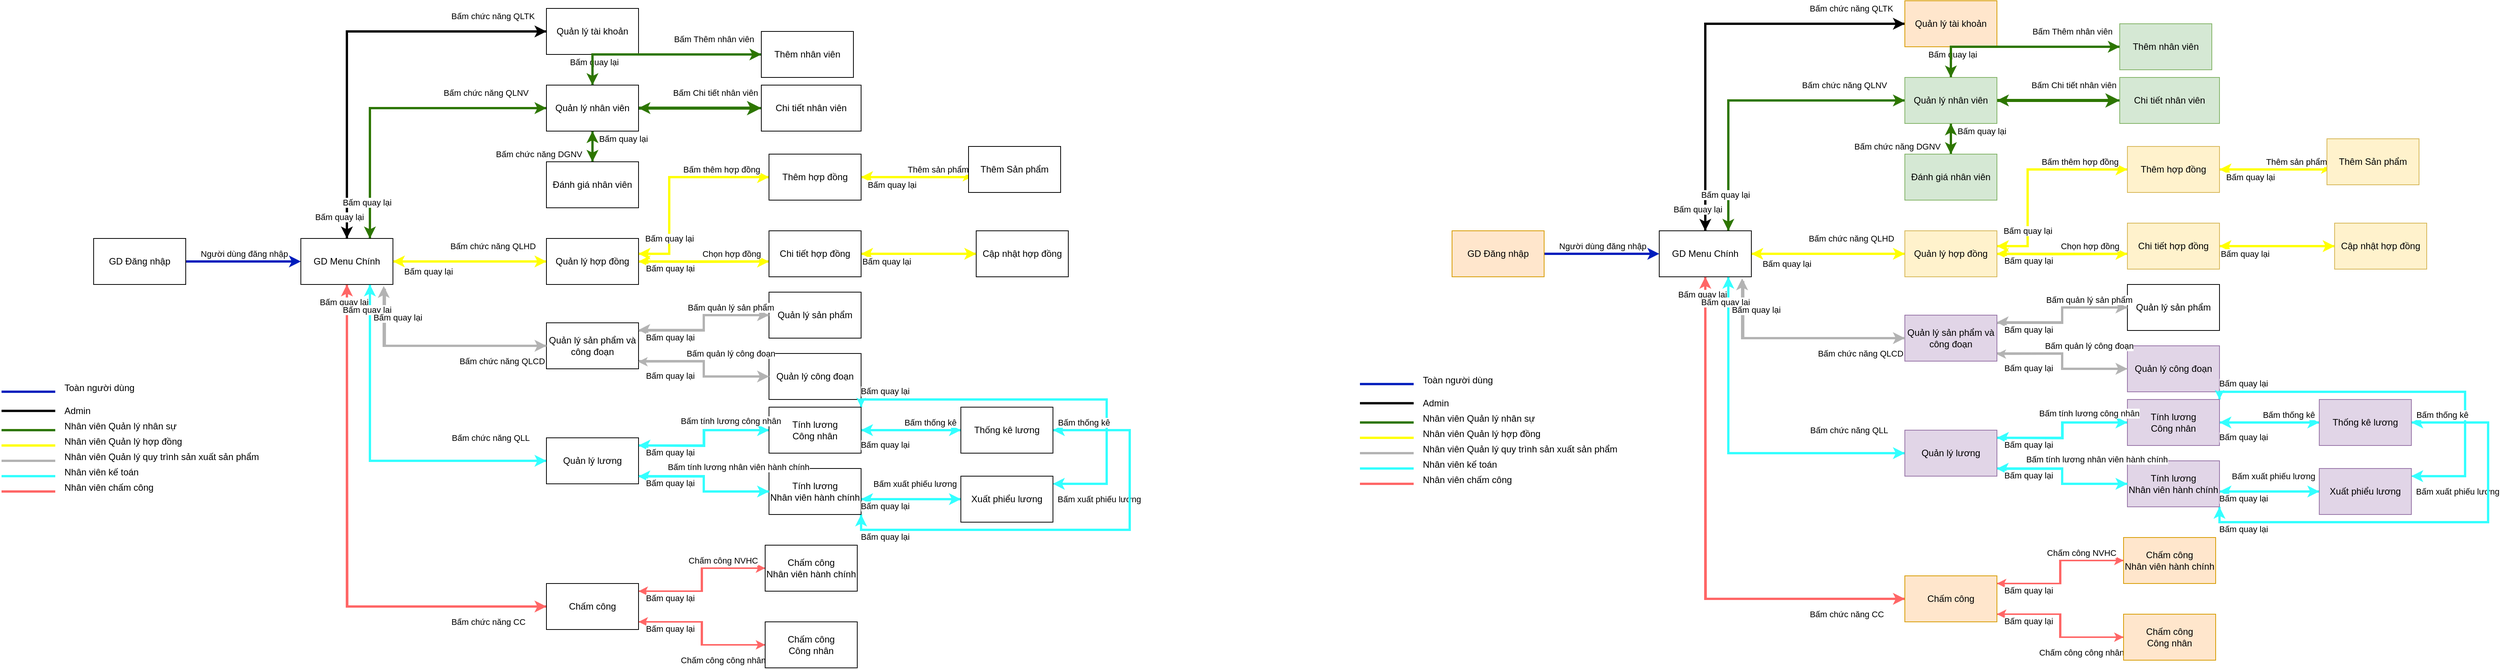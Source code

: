 <mxfile version="22.0.4" type="github">
  <diagram name="Trang-1" id="t2thwMnflOgQlWnSmccw">
    <mxGraphModel dx="2927" dy="2301" grid="1" gridSize="10" guides="1" tooltips="1" connect="1" arrows="1" fold="1" page="1" pageScale="1" pageWidth="827" pageHeight="1169" math="0" shadow="0">
      <root>
        <mxCell id="0" />
        <mxCell id="1" parent="0" />
        <mxCell id="ZMT1cVF81Jtop_pRVHIV-12" style="edgeStyle=orthogonalEdgeStyle;rounded=0;orthogonalLoop=1;jettySize=auto;html=1;fillColor=#0050ef;strokeColor=#001DBC;strokeWidth=3;" parent="1" source="ZMT1cVF81Jtop_pRVHIV-1" target="ZMT1cVF81Jtop_pRVHIV-3" edge="1">
          <mxGeometry relative="1" as="geometry" />
        </mxCell>
        <mxCell id="ZMT1cVF81Jtop_pRVHIV-13" value="Người dùng đăng nhập" style="edgeLabel;html=1;align=center;verticalAlign=middle;resizable=0;points=[];" parent="ZMT1cVF81Jtop_pRVHIV-12" vertex="1" connectable="0">
          <mxGeometry x="-0.187" y="2" relative="1" as="geometry">
            <mxPoint x="15" y="-8" as="offset" />
          </mxGeometry>
        </mxCell>
        <mxCell id="ZMT1cVF81Jtop_pRVHIV-1" value="GD Đăng nhập" style="rounded=0;whiteSpace=wrap;html=1;" parent="1" vertex="1">
          <mxGeometry x="-120" y="230" width="120" height="60" as="geometry" />
        </mxCell>
        <mxCell id="ZMT1cVF81Jtop_pRVHIV-14" style="edgeStyle=orthogonalEdgeStyle;rounded=0;orthogonalLoop=1;jettySize=auto;html=1;entryX=0;entryY=0.5;entryDx=0;entryDy=0;strokeColor=#000000;strokeWidth=3;exitX=0.5;exitY=0;exitDx=0;exitDy=0;" parent="1" source="ZMT1cVF81Jtop_pRVHIV-3" target="ZMT1cVF81Jtop_pRVHIV-4" edge="1">
          <mxGeometry relative="1" as="geometry">
            <mxPoint x="210" y="240" as="sourcePoint" />
            <Array as="points">
              <mxPoint x="210" y="-40" />
            </Array>
          </mxGeometry>
        </mxCell>
        <mxCell id="ZMT1cVF81Jtop_pRVHIV-15" value="Bấm chức năng QLTK" style="edgeLabel;html=1;align=center;verticalAlign=middle;resizable=0;points=[];rotation=0;" parent="ZMT1cVF81Jtop_pRVHIV-14" vertex="1" connectable="0">
          <mxGeometry x="-0.11" y="2" relative="1" as="geometry">
            <mxPoint x="192" y="-54" as="offset" />
          </mxGeometry>
        </mxCell>
        <mxCell id="ZMT1cVF81Jtop_pRVHIV-19" style="edgeStyle=orthogonalEdgeStyle;rounded=0;orthogonalLoop=1;jettySize=auto;html=1;entryX=0;entryY=0.5;entryDx=0;entryDy=0;exitX=0.75;exitY=0;exitDx=0;exitDy=0;fillColor=#60a917;strokeColor=#2D7600;strokeWidth=3;" parent="1" source="ZMT1cVF81Jtop_pRVHIV-3" target="ZMT1cVF81Jtop_pRVHIV-5" edge="1">
          <mxGeometry relative="1" as="geometry">
            <mxPoint x="220" y="229" as="sourcePoint" />
            <Array as="points">
              <mxPoint x="240" y="60" />
            </Array>
          </mxGeometry>
        </mxCell>
        <mxCell id="ZMT1cVF81Jtop_pRVHIV-23" style="edgeStyle=orthogonalEdgeStyle;rounded=0;orthogonalLoop=1;jettySize=auto;html=1;entryX=0.5;entryY=0;entryDx=0;entryDy=0;fillColor=#60a917;strokeColor=#2D7600;strokeWidth=3;exitX=0.5;exitY=1;exitDx=0;exitDy=0;" parent="1" source="ZMT1cVF81Jtop_pRVHIV-5" target="ZMT1cVF81Jtop_pRVHIV-10" edge="1">
          <mxGeometry relative="1" as="geometry">
            <mxPoint x="260" y="230" as="sourcePoint" />
            <Array as="points" />
          </mxGeometry>
        </mxCell>
        <mxCell id="ZMT1cVF81Jtop_pRVHIV-27" style="edgeStyle=orthogonalEdgeStyle;rounded=0;orthogonalLoop=1;jettySize=auto;html=1;entryX=0;entryY=0.5;entryDx=0;entryDy=0;fillColor=#e3c800;strokeColor=#FFFF00;strokeWidth=3;" parent="1" source="ZMT1cVF81Jtop_pRVHIV-3" target="ZMT1cVF81Jtop_pRVHIV-6" edge="1">
          <mxGeometry relative="1" as="geometry" />
        </mxCell>
        <mxCell id="ZMT1cVF81Jtop_pRVHIV-31" style="edgeStyle=orthogonalEdgeStyle;rounded=0;orthogonalLoop=1;jettySize=auto;html=1;entryX=0;entryY=0.5;entryDx=0;entryDy=0;exitX=0.5;exitY=1;exitDx=0;exitDy=0;fillColor=#1ba1e2;strokeColor=#FF6666;strokeWidth=3;" parent="1" source="ZMT1cVF81Jtop_pRVHIV-3" target="ZMT1cVF81Jtop_pRVHIV-9" edge="1">
          <mxGeometry relative="1" as="geometry">
            <Array as="points">
              <mxPoint x="210" y="710" />
            </Array>
          </mxGeometry>
        </mxCell>
        <mxCell id="ZMT1cVF81Jtop_pRVHIV-35" style="edgeStyle=orthogonalEdgeStyle;rounded=0;orthogonalLoop=1;jettySize=auto;html=1;entryX=0;entryY=0.5;entryDx=0;entryDy=0;exitX=0.75;exitY=1;exitDx=0;exitDy=0;fillColor=#76608a;strokeColor=#33FFFF;strokeWidth=3;" parent="1" source="ZMT1cVF81Jtop_pRVHIV-3" target="ZMT1cVF81Jtop_pRVHIV-8" edge="1">
          <mxGeometry relative="1" as="geometry" />
        </mxCell>
        <mxCell id="ZMT1cVF81Jtop_pRVHIV-40" style="edgeStyle=orthogonalEdgeStyle;rounded=0;orthogonalLoop=1;jettySize=auto;html=1;entryX=0;entryY=0.5;entryDx=0;entryDy=0;exitX=0.912;exitY=1.094;exitDx=0;exitDy=0;exitPerimeter=0;fillColor=#eeeeee;strokeColor=#B3B3B3;strokeWidth=3;" parent="1" source="ZMT1cVF81Jtop_pRVHIV-3" target="ZMT1cVF81Jtop_pRVHIV-7" edge="1">
          <mxGeometry relative="1" as="geometry">
            <Array as="points">
              <mxPoint x="259" y="370" />
            </Array>
          </mxGeometry>
        </mxCell>
        <mxCell id="ZMT1cVF81Jtop_pRVHIV-3" value="GD Menu Chính" style="rounded=0;whiteSpace=wrap;html=1;" parent="1" vertex="1">
          <mxGeometry x="150" y="230" width="120" height="60" as="geometry" />
        </mxCell>
        <mxCell id="ZMT1cVF81Jtop_pRVHIV-16" style="edgeStyle=orthogonalEdgeStyle;rounded=0;orthogonalLoop=1;jettySize=auto;html=1;strokeWidth=3;" parent="1" source="ZMT1cVF81Jtop_pRVHIV-4" target="ZMT1cVF81Jtop_pRVHIV-3" edge="1">
          <mxGeometry relative="1" as="geometry">
            <mxPoint x="210" y="230" as="targetPoint" />
          </mxGeometry>
        </mxCell>
        <mxCell id="ZMT1cVF81Jtop_pRVHIV-18" value="Bấm quay lại" style="edgeLabel;html=1;align=center;verticalAlign=middle;resizable=0;points=[];" parent="ZMT1cVF81Jtop_pRVHIV-16" vertex="1" connectable="0">
          <mxGeometry x="0.843" y="-2" relative="1" as="geometry">
            <mxPoint x="-8" y="13" as="offset" />
          </mxGeometry>
        </mxCell>
        <mxCell id="ZMT1cVF81Jtop_pRVHIV-4" value="Quản lý tài khoản" style="rounded=0;whiteSpace=wrap;html=1;" parent="1" vertex="1">
          <mxGeometry x="470" y="-70" width="120" height="60" as="geometry" />
        </mxCell>
        <mxCell id="ZMT1cVF81Jtop_pRVHIV-20" style="edgeStyle=orthogonalEdgeStyle;rounded=0;orthogonalLoop=1;jettySize=auto;html=1;entryX=0.75;entryY=0;entryDx=0;entryDy=0;strokeWidth=3;fillColor=#60a917;strokeColor=#2D7600;" parent="1" source="ZMT1cVF81Jtop_pRVHIV-5" target="ZMT1cVF81Jtop_pRVHIV-3" edge="1">
          <mxGeometry relative="1" as="geometry" />
        </mxCell>
        <mxCell id="ZMT1cVF81Jtop_pRVHIV-21" value="Bấm chức năng QLNV" style="edgeLabel;html=1;align=center;verticalAlign=middle;resizable=0;points=[];" parent="ZMT1cVF81Jtop_pRVHIV-20" vertex="1" connectable="0">
          <mxGeometry x="-0.656" y="-3" relative="1" as="geometry">
            <mxPoint x="-10" y="-17" as="offset" />
          </mxGeometry>
        </mxCell>
        <mxCell id="ZMT1cVF81Jtop_pRVHIV-93" style="edgeStyle=orthogonalEdgeStyle;rounded=0;orthogonalLoop=1;jettySize=auto;html=1;entryX=0;entryY=0.5;entryDx=0;entryDy=0;strokeColor=#2D7600;strokeWidth=3;" parent="1" source="ZMT1cVF81Jtop_pRVHIV-5" target="ZMT1cVF81Jtop_pRVHIV-84" edge="1">
          <mxGeometry relative="1" as="geometry">
            <Array as="points">
              <mxPoint x="530" y="-10" />
            </Array>
          </mxGeometry>
        </mxCell>
        <mxCell id="ZMT1cVF81Jtop_pRVHIV-97" style="edgeStyle=orthogonalEdgeStyle;rounded=0;orthogonalLoop=1;jettySize=auto;html=1;entryX=0;entryY=0.5;entryDx=0;entryDy=0;strokeColor=#2D7600;strokeWidth=4;" parent="1" source="ZMT1cVF81Jtop_pRVHIV-5" target="ZMT1cVF81Jtop_pRVHIV-85" edge="1">
          <mxGeometry relative="1" as="geometry" />
        </mxCell>
        <mxCell id="ZMT1cVF81Jtop_pRVHIV-5" value="Quản lý nhân viên" style="rounded=0;whiteSpace=wrap;html=1;" parent="1" vertex="1">
          <mxGeometry x="470" y="30" width="120" height="60" as="geometry" />
        </mxCell>
        <mxCell id="ZMT1cVF81Jtop_pRVHIV-28" style="edgeStyle=orthogonalEdgeStyle;rounded=0;orthogonalLoop=1;jettySize=auto;html=1;strokeColor=#FFFF00;strokeWidth=3;" parent="1" source="ZMT1cVF81Jtop_pRVHIV-6" edge="1">
          <mxGeometry relative="1" as="geometry">
            <mxPoint x="270" y="260" as="targetPoint" />
          </mxGeometry>
        </mxCell>
        <mxCell id="ZMT1cVF81Jtop_pRVHIV-29" value="Bấm chức năng QLHD" style="edgeLabel;html=1;align=center;verticalAlign=middle;resizable=0;points=[];" parent="ZMT1cVF81Jtop_pRVHIV-28" vertex="1" connectable="0">
          <mxGeometry x="-0.411" y="-2" relative="1" as="geometry">
            <mxPoint x="-11" y="-18" as="offset" />
          </mxGeometry>
        </mxCell>
        <mxCell id="ZMT1cVF81Jtop_pRVHIV-103" style="edgeStyle=orthogonalEdgeStyle;rounded=0;orthogonalLoop=1;jettySize=auto;html=1;entryX=0;entryY=0.5;entryDx=0;entryDy=0;strokeColor=#FFFF00;strokeWidth=3;" parent="1" source="ZMT1cVF81Jtop_pRVHIV-6" target="ZMT1cVF81Jtop_pRVHIV-77" edge="1">
          <mxGeometry relative="1" as="geometry">
            <Array as="points">
              <mxPoint x="630" y="250" />
              <mxPoint x="630" y="150" />
            </Array>
          </mxGeometry>
        </mxCell>
        <mxCell id="ZMT1cVF81Jtop_pRVHIV-126" style="edgeStyle=orthogonalEdgeStyle;rounded=0;orthogonalLoop=1;jettySize=auto;html=1;entryX=0;entryY=0.669;entryDx=0;entryDy=0;strokeColor=#FFFF00;entryPerimeter=0;strokeWidth=3;" parent="1" target="ZMT1cVF81Jtop_pRVHIV-76" edge="1">
          <mxGeometry relative="1" as="geometry">
            <mxPoint x="570" y="260" as="sourcePoint" />
            <Array as="points" />
          </mxGeometry>
        </mxCell>
        <mxCell id="ZMT1cVF81Jtop_pRVHIV-6" value="Quản lý hợp đồng" style="rounded=0;whiteSpace=wrap;html=1;" parent="1" vertex="1">
          <mxGeometry x="470" y="230" width="120" height="60" as="geometry" />
        </mxCell>
        <mxCell id="ZMT1cVF81Jtop_pRVHIV-133" style="edgeStyle=orthogonalEdgeStyle;rounded=0;orthogonalLoop=1;jettySize=auto;html=1;strokeColor=#B3B3B3;strokeWidth=3;" parent="1" source="ZMT1cVF81Jtop_pRVHIV-7" target="ZMT1cVF81Jtop_pRVHIV-86" edge="1">
          <mxGeometry relative="1" as="geometry">
            <Array as="points">
              <mxPoint x="675" y="350" />
              <mxPoint x="675" y="330" />
            </Array>
          </mxGeometry>
        </mxCell>
        <mxCell id="ZMT1cVF81Jtop_pRVHIV-134" style="edgeStyle=orthogonalEdgeStyle;rounded=0;orthogonalLoop=1;jettySize=auto;html=1;entryX=0;entryY=0.5;entryDx=0;entryDy=0;strokeColor=#B3B3B3;strokeWidth=3;" parent="1" source="ZMT1cVF81Jtop_pRVHIV-7" target="ZMT1cVF81Jtop_pRVHIV-87" edge="1">
          <mxGeometry relative="1" as="geometry">
            <Array as="points">
              <mxPoint x="675" y="390" />
              <mxPoint x="675" y="410" />
            </Array>
          </mxGeometry>
        </mxCell>
        <mxCell id="ZMT1cVF81Jtop_pRVHIV-7" value="Quản lý sản phẩm và công đoạn" style="rounded=0;whiteSpace=wrap;html=1;" parent="1" vertex="1">
          <mxGeometry x="470" y="340" width="120" height="60" as="geometry" />
        </mxCell>
        <mxCell id="ZMT1cVF81Jtop_pRVHIV-36" style="edgeStyle=orthogonalEdgeStyle;rounded=0;orthogonalLoop=1;jettySize=auto;html=1;entryX=0.75;entryY=1;entryDx=0;entryDy=0;strokeColor=#33FFFF;strokeWidth=3;" parent="1" source="ZMT1cVF81Jtop_pRVHIV-8" target="ZMT1cVF81Jtop_pRVHIV-3" edge="1">
          <mxGeometry relative="1" as="geometry" />
        </mxCell>
        <mxCell id="ZMT1cVF81Jtop_pRVHIV-141" style="edgeStyle=orthogonalEdgeStyle;rounded=0;orthogonalLoop=1;jettySize=auto;html=1;entryX=0;entryY=0.5;entryDx=0;entryDy=0;strokeColor=#33FFFF;strokeWidth=3;" parent="1" source="ZMT1cVF81Jtop_pRVHIV-8" target="ZMT1cVF81Jtop_pRVHIV-89" edge="1">
          <mxGeometry relative="1" as="geometry">
            <Array as="points">
              <mxPoint x="675" y="500" />
              <mxPoint x="675" y="480" />
            </Array>
          </mxGeometry>
        </mxCell>
        <mxCell id="ZMT1cVF81Jtop_pRVHIV-142" style="edgeStyle=orthogonalEdgeStyle;rounded=0;orthogonalLoop=1;jettySize=auto;html=1;strokeColor=#33FFFF;strokeWidth=3;" parent="1" source="ZMT1cVF81Jtop_pRVHIV-8" target="ZMT1cVF81Jtop_pRVHIV-90" edge="1">
          <mxGeometry relative="1" as="geometry">
            <Array as="points">
              <mxPoint x="675" y="540" />
              <mxPoint x="675" y="560" />
            </Array>
          </mxGeometry>
        </mxCell>
        <mxCell id="ZMT1cVF81Jtop_pRVHIV-8" value="Quản lý lương" style="rounded=0;whiteSpace=wrap;html=1;" parent="1" vertex="1">
          <mxGeometry x="470" y="490" width="120" height="60" as="geometry" />
        </mxCell>
        <mxCell id="ZMT1cVF81Jtop_pRVHIV-32" style="edgeStyle=orthogonalEdgeStyle;rounded=0;orthogonalLoop=1;jettySize=auto;html=1;strokeColor=#FF6666;strokeWidth=3;" parent="1" source="ZMT1cVF81Jtop_pRVHIV-9" edge="1">
          <mxGeometry relative="1" as="geometry">
            <mxPoint x="210" y="290" as="targetPoint" />
          </mxGeometry>
        </mxCell>
        <mxCell id="ZMT1cVF81Jtop_pRVHIV-33" value="Bấm chức năng CC" style="edgeLabel;html=1;align=center;verticalAlign=middle;resizable=0;points=[];" parent="ZMT1cVF81Jtop_pRVHIV-32" vertex="1" connectable="0">
          <mxGeometry x="-0.78" y="1" relative="1" as="geometry">
            <mxPoint x="-2" y="19" as="offset" />
          </mxGeometry>
        </mxCell>
        <mxCell id="ZMT1cVF81Jtop_pRVHIV-165" style="edgeStyle=orthogonalEdgeStyle;rounded=0;orthogonalLoop=1;jettySize=auto;html=1;entryX=0;entryY=0.5;entryDx=0;entryDy=0;strokeColor=#FF6666;strokeWidth=2;" parent="1" source="ZMT1cVF81Jtop_pRVHIV-9" target="ZMT1cVF81Jtop_pRVHIV-81" edge="1">
          <mxGeometry relative="1" as="geometry">
            <Array as="points">
              <mxPoint x="673" y="690" />
              <mxPoint x="673" y="660" />
            </Array>
          </mxGeometry>
        </mxCell>
        <mxCell id="ZMT1cVF81Jtop_pRVHIV-166" style="edgeStyle=orthogonalEdgeStyle;rounded=0;orthogonalLoop=1;jettySize=auto;html=1;entryX=0;entryY=0.5;entryDx=0;entryDy=0;strokeColor=#FF6666;strokeWidth=2;" parent="1" source="ZMT1cVF81Jtop_pRVHIV-9" target="ZMT1cVF81Jtop_pRVHIV-82" edge="1">
          <mxGeometry relative="1" as="geometry">
            <Array as="points">
              <mxPoint x="673" y="730" />
              <mxPoint x="673" y="760" />
            </Array>
          </mxGeometry>
        </mxCell>
        <mxCell id="ZMT1cVF81Jtop_pRVHIV-9" value="Chấm công" style="rounded=0;whiteSpace=wrap;html=1;" parent="1" vertex="1">
          <mxGeometry x="470" y="680" width="120" height="60" as="geometry" />
        </mxCell>
        <mxCell id="ZMT1cVF81Jtop_pRVHIV-24" style="edgeStyle=orthogonalEdgeStyle;rounded=0;orthogonalLoop=1;jettySize=auto;html=1;fillColor=#60a917;strokeColor=#2D7600;strokeWidth=3;entryX=0.5;entryY=1;entryDx=0;entryDy=0;" parent="1" source="ZMT1cVF81Jtop_pRVHIV-10" target="ZMT1cVF81Jtop_pRVHIV-5" edge="1">
          <mxGeometry relative="1" as="geometry">
            <mxPoint x="260" y="230" as="targetPoint" />
          </mxGeometry>
        </mxCell>
        <mxCell id="ZMT1cVF81Jtop_pRVHIV-26" value="Bấm chức năng DGNV" style="edgeLabel;html=1;align=center;verticalAlign=middle;resizable=0;points=[];" parent="ZMT1cVF81Jtop_pRVHIV-24" connectable="0" vertex="1">
          <mxGeometry x="-0.436" y="-2" relative="1" as="geometry">
            <mxPoint x="-72" y="1" as="offset" />
          </mxGeometry>
        </mxCell>
        <mxCell id="ZMT1cVF81Jtop_pRVHIV-10" value="Đánh giá nhân viên" style="rounded=0;whiteSpace=wrap;html=1;" parent="1" vertex="1">
          <mxGeometry x="470" y="130" width="120" height="60" as="geometry" />
        </mxCell>
        <mxCell id="ZMT1cVF81Jtop_pRVHIV-22" value="Bấm quay lại" style="edgeLabel;html=1;align=center;verticalAlign=middle;resizable=0;points=[];" parent="1" vertex="1" connectable="0">
          <mxGeometry x="200" y="189.997" as="geometry">
            <mxPoint x="36" y="-7" as="offset" />
          </mxGeometry>
        </mxCell>
        <mxCell id="ZMT1cVF81Jtop_pRVHIV-25" value="Bấm quay lại" style="edgeLabel;html=1;align=center;verticalAlign=middle;resizable=0;points=[];" parent="1" vertex="1" connectable="0">
          <mxGeometry x="270" y="169.998" as="geometry">
            <mxPoint x="262" y="-170" as="offset" />
          </mxGeometry>
        </mxCell>
        <mxCell id="ZMT1cVF81Jtop_pRVHIV-30" value="Bấm quay lại" style="edgeLabel;html=1;align=center;verticalAlign=middle;resizable=0;points=[];" parent="1" vertex="1" connectable="0">
          <mxGeometry x="280" y="279.997" as="geometry">
            <mxPoint x="36" y="-7" as="offset" />
          </mxGeometry>
        </mxCell>
        <mxCell id="ZMT1cVF81Jtop_pRVHIV-34" value="Bấm quay lại" style="edgeLabel;html=1;align=center;verticalAlign=middle;resizable=0;points=[];" parent="1" vertex="1" connectable="0">
          <mxGeometry x="170" y="319.997" as="geometry">
            <mxPoint x="36" y="-7" as="offset" />
          </mxGeometry>
        </mxCell>
        <mxCell id="ZMT1cVF81Jtop_pRVHIV-37" value="Bấm chức năng QLL" style="edgeLabel;html=1;align=center;verticalAlign=middle;resizable=0;points=[];" parent="1" vertex="1" connectable="0">
          <mxGeometry x="399.998" y="470" as="geometry">
            <mxPoint x="-3" y="20" as="offset" />
          </mxGeometry>
        </mxCell>
        <mxCell id="ZMT1cVF81Jtop_pRVHIV-39" style="edgeStyle=orthogonalEdgeStyle;rounded=0;orthogonalLoop=1;jettySize=auto;html=1;entryX=0.9;entryY=1.033;entryDx=0;entryDy=0;entryPerimeter=0;fillColor=#eeeeee;strokeColor=#B3B3B3;strokeWidth=3;" parent="1" source="ZMT1cVF81Jtop_pRVHIV-7" target="ZMT1cVF81Jtop_pRVHIV-3" edge="1">
          <mxGeometry relative="1" as="geometry" />
        </mxCell>
        <mxCell id="ZMT1cVF81Jtop_pRVHIV-42" value="Bấm chức năng QLCD" style="edgeLabel;html=1;align=center;verticalAlign=middle;resizable=0;points=[];" parent="ZMT1cVF81Jtop_pRVHIV-39" vertex="1" connectable="0">
          <mxGeometry x="-0.697" y="-4" relative="1" as="geometry">
            <mxPoint x="-14" y="24" as="offset" />
          </mxGeometry>
        </mxCell>
        <mxCell id="ZMT1cVF81Jtop_pRVHIV-38" value="Bấm quay lại" style="edgeLabel;html=1;align=center;verticalAlign=middle;resizable=0;points=[];" parent="1" vertex="1" connectable="0">
          <mxGeometry x="200" y="329.997" as="geometry">
            <mxPoint x="36" y="-7" as="offset" />
          </mxGeometry>
        </mxCell>
        <mxCell id="ZMT1cVF81Jtop_pRVHIV-41" value="Bấm quay lại" style="edgeLabel;html=1;align=center;verticalAlign=middle;resizable=0;points=[];" parent="1" vertex="1" connectable="0">
          <mxGeometry x="240" y="339.997" as="geometry">
            <mxPoint x="36" y="-7" as="offset" />
          </mxGeometry>
        </mxCell>
        <mxCell id="ZMT1cVF81Jtop_pRVHIV-74" value="" style="group" parent="1" vertex="1" connectable="0">
          <mxGeometry x="-240" y="410" width="350" height="160" as="geometry" />
        </mxCell>
        <mxCell id="ZMT1cVF81Jtop_pRVHIV-43" value="" style="endArrow=none;html=1;rounded=0;strokeWidth=3;strokeColor=#001DBC;" parent="ZMT1cVF81Jtop_pRVHIV-74" edge="1">
          <mxGeometry width="50" height="50" relative="1" as="geometry">
            <mxPoint y="19.86" as="sourcePoint" />
            <mxPoint x="70" y="19.86" as="targetPoint" />
          </mxGeometry>
        </mxCell>
        <mxCell id="ZMT1cVF81Jtop_pRVHIV-47" value="" style="endArrow=none;html=1;rounded=0;strokeWidth=3;strokeColor=#000000;" parent="ZMT1cVF81Jtop_pRVHIV-74" edge="1">
          <mxGeometry width="50" height="50" relative="1" as="geometry">
            <mxPoint x="70" y="44" as="sourcePoint" />
            <mxPoint x="70" y="44" as="targetPoint" />
          </mxGeometry>
        </mxCell>
        <mxCell id="ZMT1cVF81Jtop_pRVHIV-49" value="" style="endArrow=none;html=1;rounded=0;strokeWidth=3;strokeColor=#2D7600;" parent="ZMT1cVF81Jtop_pRVHIV-74" edge="1">
          <mxGeometry width="50" height="50" relative="1" as="geometry">
            <mxPoint y="70" as="sourcePoint" />
            <mxPoint x="70" y="70" as="targetPoint" />
          </mxGeometry>
        </mxCell>
        <mxCell id="ZMT1cVF81Jtop_pRVHIV-54" value="" style="endArrow=none;html=1;rounded=0;strokeWidth=3;strokeColor=#FFFF00;" parent="ZMT1cVF81Jtop_pRVHIV-74" edge="1">
          <mxGeometry width="50" height="50" relative="1" as="geometry">
            <mxPoint y="90" as="sourcePoint" />
            <mxPoint x="70" y="90" as="targetPoint" />
          </mxGeometry>
        </mxCell>
        <mxCell id="ZMT1cVF81Jtop_pRVHIV-56" value="" style="endArrow=none;html=1;rounded=0;strokeWidth=3;strokeColor=#B3B3B3;" parent="ZMT1cVF81Jtop_pRVHIV-74" edge="1">
          <mxGeometry width="50" height="50" relative="1" as="geometry">
            <mxPoint y="110" as="sourcePoint" />
            <mxPoint x="70" y="110" as="targetPoint" />
          </mxGeometry>
        </mxCell>
        <mxCell id="ZMT1cVF81Jtop_pRVHIV-58" value="" style="endArrow=none;html=1;rounded=0;strokeWidth=3;strokeColor=#33FFFF;" parent="ZMT1cVF81Jtop_pRVHIV-74" edge="1">
          <mxGeometry width="50" height="50" relative="1" as="geometry">
            <mxPoint y="130" as="sourcePoint" />
            <mxPoint x="70" y="130" as="targetPoint" />
          </mxGeometry>
        </mxCell>
        <mxCell id="ZMT1cVF81Jtop_pRVHIV-60" value="Toàn người dùng" style="text;html=1;strokeColor=none;fillColor=none;align=left;verticalAlign=middle;whiteSpace=wrap;rounded=0;" parent="ZMT1cVF81Jtop_pRVHIV-74" vertex="1">
          <mxGeometry x="80" width="120" height="30" as="geometry" />
        </mxCell>
        <mxCell id="ZMT1cVF81Jtop_pRVHIV-62" value="" style="endArrow=none;html=1;rounded=0;strokeWidth=3;strokeColor=#000000;" parent="ZMT1cVF81Jtop_pRVHIV-74" edge="1">
          <mxGeometry width="50" height="50" relative="1" as="geometry">
            <mxPoint y="44.86" as="sourcePoint" />
            <mxPoint x="70" y="44.86" as="targetPoint" />
          </mxGeometry>
        </mxCell>
        <mxCell id="ZMT1cVF81Jtop_pRVHIV-65" value="Admin" style="text;html=1;strokeColor=none;fillColor=none;align=left;verticalAlign=middle;whiteSpace=wrap;rounded=0;" parent="ZMT1cVF81Jtop_pRVHIV-74" vertex="1">
          <mxGeometry x="80" y="30" width="120" height="30" as="geometry" />
        </mxCell>
        <mxCell id="ZMT1cVF81Jtop_pRVHIV-66" value="Nhân viên Quản lý nhân sự" style="text;html=1;strokeColor=none;fillColor=none;align=left;verticalAlign=middle;whiteSpace=wrap;rounded=0;" parent="ZMT1cVF81Jtop_pRVHIV-74" vertex="1">
          <mxGeometry x="80" y="50" width="160" height="30" as="geometry" />
        </mxCell>
        <mxCell id="ZMT1cVF81Jtop_pRVHIV-67" value="Nhân viên Quản lý hợp đồng" style="text;html=1;strokeColor=none;fillColor=none;align=left;verticalAlign=middle;whiteSpace=wrap;rounded=0;" parent="ZMT1cVF81Jtop_pRVHIV-74" vertex="1">
          <mxGeometry x="80" y="70" width="160" height="30" as="geometry" />
        </mxCell>
        <mxCell id="ZMT1cVF81Jtop_pRVHIV-68" value="Nhân viên Quản lý quy trình sản xuất sản phẩm" style="text;html=1;strokeColor=none;fillColor=none;align=left;verticalAlign=middle;whiteSpace=wrap;rounded=0;" parent="ZMT1cVF81Jtop_pRVHIV-74" vertex="1">
          <mxGeometry x="80" y="90" width="270" height="30" as="geometry" />
        </mxCell>
        <mxCell id="ZMT1cVF81Jtop_pRVHIV-69" value="Nhân viên kế toán" style="text;html=1;strokeColor=none;fillColor=none;align=left;verticalAlign=middle;whiteSpace=wrap;rounded=0;" parent="ZMT1cVF81Jtop_pRVHIV-74" vertex="1">
          <mxGeometry x="80" y="110" width="270" height="30" as="geometry" />
        </mxCell>
        <mxCell id="ZMT1cVF81Jtop_pRVHIV-70" value="" style="endArrow=none;html=1;rounded=0;strokeWidth=3;strokeColor=#FF6666;" parent="ZMT1cVF81Jtop_pRVHIV-74" edge="1">
          <mxGeometry width="50" height="50" relative="1" as="geometry">
            <mxPoint y="150" as="sourcePoint" />
            <mxPoint x="70" y="150" as="targetPoint" />
          </mxGeometry>
        </mxCell>
        <mxCell id="ZMT1cVF81Jtop_pRVHIV-71" value="Nhân viên chấm công" style="text;html=1;strokeColor=none;fillColor=none;align=left;verticalAlign=middle;whiteSpace=wrap;rounded=0;" parent="ZMT1cVF81Jtop_pRVHIV-74" vertex="1">
          <mxGeometry x="80" y="130" width="270" height="30" as="geometry" />
        </mxCell>
        <mxCell id="ZMT1cVF81Jtop_pRVHIV-130" style="edgeStyle=orthogonalEdgeStyle;rounded=0;orthogonalLoop=1;jettySize=auto;html=1;entryX=1;entryY=0.5;entryDx=0;entryDy=0;strokeColor=#FFFF00;strokeWidth=3;" parent="1" source="ZMT1cVF81Jtop_pRVHIV-75" target="ZMT1cVF81Jtop_pRVHIV-76" edge="1">
          <mxGeometry relative="1" as="geometry" />
        </mxCell>
        <mxCell id="ZMT1cVF81Jtop_pRVHIV-75" value="Cập nhật hợp đồng" style="rounded=0;whiteSpace=wrap;html=1;" parent="1" vertex="1">
          <mxGeometry x="1030" y="220" width="120" height="60" as="geometry" />
        </mxCell>
        <mxCell id="ZMT1cVF81Jtop_pRVHIV-127" style="edgeStyle=orthogonalEdgeStyle;rounded=0;orthogonalLoop=1;jettySize=auto;html=1;entryX=1;entryY=0.5;entryDx=0;entryDy=0;strokeColor=#FFFF00;strokeWidth=3;" parent="1" source="ZMT1cVF81Jtop_pRVHIV-76" target="ZMT1cVF81Jtop_pRVHIV-6" edge="1">
          <mxGeometry relative="1" as="geometry">
            <Array as="points">
              <mxPoint x="720" y="260" />
              <mxPoint x="720" y="260" />
            </Array>
          </mxGeometry>
        </mxCell>
        <mxCell id="ZMT1cVF81Jtop_pRVHIV-129" style="edgeStyle=orthogonalEdgeStyle;rounded=0;orthogonalLoop=1;jettySize=auto;html=1;entryX=0;entryY=0.5;entryDx=0;entryDy=0;strokeColor=#FFFF00;strokeWidth=3;" parent="1" source="ZMT1cVF81Jtop_pRVHIV-76" target="ZMT1cVF81Jtop_pRVHIV-75" edge="1">
          <mxGeometry relative="1" as="geometry" />
        </mxCell>
        <mxCell id="ZMT1cVF81Jtop_pRVHIV-132" value="Chọn hợp đồng" style="edgeLabel;html=1;align=center;verticalAlign=middle;resizable=0;points=[];" parent="ZMT1cVF81Jtop_pRVHIV-129" vertex="1" connectable="0">
          <mxGeometry x="0.513" y="1" relative="1" as="geometry">
            <mxPoint x="-283" y="1" as="offset" />
          </mxGeometry>
        </mxCell>
        <mxCell id="ZMT1cVF81Jtop_pRVHIV-76" value="Chi tiết hợp đồng" style="rounded=0;whiteSpace=wrap;html=1;strokeWidth=1;" parent="1" vertex="1">
          <mxGeometry x="760" y="220" width="120" height="60" as="geometry" />
        </mxCell>
        <mxCell id="ZMT1cVF81Jtop_pRVHIV-105" style="edgeStyle=orthogonalEdgeStyle;rounded=0;orthogonalLoop=1;jettySize=auto;html=1;strokeColor=#FFFF00;strokeWidth=3;" parent="1" source="ZMT1cVF81Jtop_pRVHIV-77" edge="1">
          <mxGeometry relative="1" as="geometry">
            <mxPoint x="590" y="250" as="targetPoint" />
            <Array as="points">
              <mxPoint x="630" y="150" />
              <mxPoint x="630" y="250" />
              <mxPoint x="590" y="250" />
            </Array>
          </mxGeometry>
        </mxCell>
        <mxCell id="ZMT1cVF81Jtop_pRVHIV-106" value="Bấm thêm hợp đồng" style="edgeLabel;html=1;align=center;verticalAlign=middle;resizable=0;points=[];" parent="ZMT1cVF81Jtop_pRVHIV-105" vertex="1" connectable="0">
          <mxGeometry x="-0.719" y="1" relative="1" as="geometry">
            <mxPoint x="-24" y="-11" as="offset" />
          </mxGeometry>
        </mxCell>
        <mxCell id="ZMT1cVF81Jtop_pRVHIV-118" style="edgeStyle=orthogonalEdgeStyle;rounded=0;orthogonalLoop=1;jettySize=auto;html=1;strokeColor=#FFFF00;strokeWidth=3;exitX=1;exitY=0.5;exitDx=0;exitDy=0;entryX=0;entryY=0.5;entryDx=0;entryDy=0;" parent="1" source="ZMT1cVF81Jtop_pRVHIV-77" target="ZMT1cVF81Jtop_pRVHIV-80" edge="1">
          <mxGeometry relative="1" as="geometry">
            <Array as="points">
              <mxPoint x="960" y="150" />
              <mxPoint x="960" y="150" />
            </Array>
          </mxGeometry>
        </mxCell>
        <mxCell id="ZMT1cVF81Jtop_pRVHIV-77" value="Thêm hợp đồng" style="rounded=0;whiteSpace=wrap;html=1;" parent="1" vertex="1">
          <mxGeometry x="760" y="120" width="120" height="60" as="geometry" />
        </mxCell>
        <mxCell id="ZMT1cVF81Jtop_pRVHIV-120" style="edgeStyle=orthogonalEdgeStyle;rounded=0;orthogonalLoop=1;jettySize=auto;html=1;entryX=1;entryY=0.5;entryDx=0;entryDy=0;strokeColor=#FFFF00;strokeWidth=3;" parent="1" source="ZMT1cVF81Jtop_pRVHIV-80" target="ZMT1cVF81Jtop_pRVHIV-77" edge="1">
          <mxGeometry relative="1" as="geometry">
            <Array as="points">
              <mxPoint x="1000" y="150" />
              <mxPoint x="1000" y="150" />
            </Array>
          </mxGeometry>
        </mxCell>
        <mxCell id="ZMT1cVF81Jtop_pRVHIV-122" value="Thêm sản phẩm" style="edgeLabel;html=1;align=center;verticalAlign=middle;resizable=0;points=[];" parent="ZMT1cVF81Jtop_pRVHIV-120" vertex="1" connectable="0">
          <mxGeometry x="-0.611" y="-2" relative="1" as="geometry">
            <mxPoint x="-13" y="-8" as="offset" />
          </mxGeometry>
        </mxCell>
        <mxCell id="ZMT1cVF81Jtop_pRVHIV-80" value="Thêm Sản phẩm" style="rounded=0;whiteSpace=wrap;html=1;" parent="1" vertex="1">
          <mxGeometry x="1020" y="110" width="120" height="60" as="geometry" />
        </mxCell>
        <mxCell id="ZMT1cVF81Jtop_pRVHIV-167" style="edgeStyle=orthogonalEdgeStyle;rounded=0;orthogonalLoop=1;jettySize=auto;html=1;strokeColor=#FF6666;strokeWidth=2;" parent="1" source="ZMT1cVF81Jtop_pRVHIV-81" edge="1">
          <mxGeometry relative="1" as="geometry">
            <mxPoint x="590" y="690" as="targetPoint" />
            <Array as="points">
              <mxPoint x="672" y="660" />
              <mxPoint x="672" y="690" />
              <mxPoint x="590" y="690" />
            </Array>
          </mxGeometry>
        </mxCell>
        <mxCell id="ZMT1cVF81Jtop_pRVHIV-171" value="Chấm công NVHC" style="edgeLabel;html=1;align=center;verticalAlign=middle;resizable=0;points=[];" parent="ZMT1cVF81Jtop_pRVHIV-167" vertex="1" connectable="0">
          <mxGeometry x="-0.656" y="1" relative="1" as="geometry">
            <mxPoint x="-22" y="-11" as="offset" />
          </mxGeometry>
        </mxCell>
        <mxCell id="ZMT1cVF81Jtop_pRVHIV-172" value="Chấm công công nhân" style="edgeLabel;html=1;align=center;verticalAlign=middle;resizable=0;points=[];" parent="ZMT1cVF81Jtop_pRVHIV-167" vertex="1" connectable="0">
          <mxGeometry x="-0.656" y="1" relative="1" as="geometry">
            <mxPoint x="-22" y="119" as="offset" />
          </mxGeometry>
        </mxCell>
        <mxCell id="ZMT1cVF81Jtop_pRVHIV-81" value="Chấm công&lt;br&gt;Nhân viên hành chính" style="rounded=0;whiteSpace=wrap;html=1;" parent="1" vertex="1">
          <mxGeometry x="755" y="630" width="120" height="60" as="geometry" />
        </mxCell>
        <mxCell id="ZMT1cVF81Jtop_pRVHIV-168" style="edgeStyle=orthogonalEdgeStyle;rounded=0;orthogonalLoop=1;jettySize=auto;html=1;strokeColor=#FF6666;strokeWidth=2;" parent="1" source="ZMT1cVF81Jtop_pRVHIV-82" target="ZMT1cVF81Jtop_pRVHIV-9" edge="1">
          <mxGeometry relative="1" as="geometry">
            <Array as="points">
              <mxPoint x="672" y="760" />
              <mxPoint x="672" y="730" />
            </Array>
          </mxGeometry>
        </mxCell>
        <mxCell id="ZMT1cVF81Jtop_pRVHIV-82" value="Chấm công&lt;br&gt;Công nhân" style="rounded=0;whiteSpace=wrap;html=1;" parent="1" vertex="1">
          <mxGeometry x="755" y="730" width="120" height="60" as="geometry" />
        </mxCell>
        <mxCell id="ZMT1cVF81Jtop_pRVHIV-83" style="edgeStyle=orthogonalEdgeStyle;rounded=0;orthogonalLoop=1;jettySize=auto;html=1;exitX=0.5;exitY=1;exitDx=0;exitDy=0;" parent="1" source="ZMT1cVF81Jtop_pRVHIV-76" target="ZMT1cVF81Jtop_pRVHIV-76" edge="1">
          <mxGeometry relative="1" as="geometry" />
        </mxCell>
        <mxCell id="ZMT1cVF81Jtop_pRVHIV-94" style="edgeStyle=orthogonalEdgeStyle;rounded=0;orthogonalLoop=1;jettySize=auto;html=1;entryX=0.5;entryY=0;entryDx=0;entryDy=0;strokeColor=#2D7600;strokeWidth=3;" parent="1" source="ZMT1cVF81Jtop_pRVHIV-84" target="ZMT1cVF81Jtop_pRVHIV-5" edge="1">
          <mxGeometry relative="1" as="geometry" />
        </mxCell>
        <mxCell id="ZMT1cVF81Jtop_pRVHIV-96" value="Bấm Thêm nhân viên" style="edgeLabel;html=1;align=center;verticalAlign=middle;resizable=0;points=[];" parent="ZMT1cVF81Jtop_pRVHIV-94" vertex="1" connectable="0">
          <mxGeometry x="-0.589" y="1" relative="1" as="geometry">
            <mxPoint x="-9" y="-21" as="offset" />
          </mxGeometry>
        </mxCell>
        <mxCell id="ZMT1cVF81Jtop_pRVHIV-84" value="Thêm nhân viên" style="rounded=0;whiteSpace=wrap;html=1;" parent="1" vertex="1">
          <mxGeometry x="750" y="-40" width="120" height="60" as="geometry" />
        </mxCell>
        <mxCell id="ZMT1cVF81Jtop_pRVHIV-98" style="edgeStyle=orthogonalEdgeStyle;rounded=0;orthogonalLoop=1;jettySize=auto;html=1;entryX=1;entryY=0.5;entryDx=0;entryDy=0;strokeColor=#2D7600;strokeWidth=3;" parent="1" source="ZMT1cVF81Jtop_pRVHIV-85" target="ZMT1cVF81Jtop_pRVHIV-5" edge="1">
          <mxGeometry relative="1" as="geometry" />
        </mxCell>
        <mxCell id="ZMT1cVF81Jtop_pRVHIV-101" value="Bấm quay lại" style="edgeLabel;html=1;align=center;verticalAlign=middle;resizable=0;points=[];" parent="ZMT1cVF81Jtop_pRVHIV-98" vertex="1" connectable="0">
          <mxGeometry x="0.678" y="1" relative="1" as="geometry">
            <mxPoint x="-46" y="39" as="offset" />
          </mxGeometry>
        </mxCell>
        <mxCell id="ZMT1cVF81Jtop_pRVHIV-102" value="Bấm Chi tiết nhân viên" style="edgeLabel;html=1;align=center;verticalAlign=middle;resizable=0;points=[];" parent="ZMT1cVF81Jtop_pRVHIV-98" vertex="1" connectable="0">
          <mxGeometry x="-0.405" y="1" relative="1" as="geometry">
            <mxPoint x="-13" y="-21" as="offset" />
          </mxGeometry>
        </mxCell>
        <mxCell id="ZMT1cVF81Jtop_pRVHIV-85" value="Chi tiết nhân viên" style="rounded=0;whiteSpace=wrap;html=1;" parent="1" vertex="1">
          <mxGeometry x="750" y="30" width="130" height="60" as="geometry" />
        </mxCell>
        <mxCell id="ZMT1cVF81Jtop_pRVHIV-86" value="Quản lý sản phẩm" style="rounded=0;whiteSpace=wrap;html=1;" parent="1" vertex="1">
          <mxGeometry x="760" y="300" width="120" height="60" as="geometry" />
        </mxCell>
        <mxCell id="ZMT1cVF81Jtop_pRVHIV-87" value="Quản lý công đoạn" style="rounded=0;whiteSpace=wrap;html=1;" parent="1" vertex="1">
          <mxGeometry x="760" y="380" width="120" height="60" as="geometry" />
        </mxCell>
        <mxCell id="ZMT1cVF81Jtop_pRVHIV-143" style="edgeStyle=orthogonalEdgeStyle;rounded=0;orthogonalLoop=1;jettySize=auto;html=1;strokeColor=#33FFFF;strokeWidth=3;" parent="1" source="ZMT1cVF81Jtop_pRVHIV-89" edge="1">
          <mxGeometry relative="1" as="geometry">
            <mxPoint x="590" y="500" as="targetPoint" />
          </mxGeometry>
        </mxCell>
        <mxCell id="ZMT1cVF81Jtop_pRVHIV-149" style="edgeStyle=orthogonalEdgeStyle;rounded=0;orthogonalLoop=1;jettySize=auto;html=1;entryX=0;entryY=0.5;entryDx=0;entryDy=0;strokeColor=#33FFFF;strokeWidth=3;" parent="1" source="ZMT1cVF81Jtop_pRVHIV-89" target="ZMT1cVF81Jtop_pRVHIV-92" edge="1">
          <mxGeometry relative="1" as="geometry" />
        </mxCell>
        <mxCell id="ZMT1cVF81Jtop_pRVHIV-150" style="edgeStyle=orthogonalEdgeStyle;rounded=0;orthogonalLoop=1;jettySize=auto;html=1;entryX=0.999;entryY=0.17;entryDx=0;entryDy=0;exitX=1;exitY=0;exitDx=0;exitDy=0;entryPerimeter=0;strokeColor=#33FFFF;strokeWidth=3;" parent="1" source="ZMT1cVF81Jtop_pRVHIV-89" target="ZMT1cVF81Jtop_pRVHIV-91" edge="1">
          <mxGeometry relative="1" as="geometry">
            <Array as="points">
              <mxPoint x="880" y="440" />
              <mxPoint x="1200" y="440" />
              <mxPoint x="1200" y="550" />
              <mxPoint x="1130" y="550" />
            </Array>
          </mxGeometry>
        </mxCell>
        <mxCell id="ZMT1cVF81Jtop_pRVHIV-89" value="Tính lương&lt;br&gt;Công nhân" style="rounded=0;whiteSpace=wrap;html=1;" parent="1" vertex="1">
          <mxGeometry x="760" y="450" width="120" height="60" as="geometry" />
        </mxCell>
        <mxCell id="ZMT1cVF81Jtop_pRVHIV-151" style="edgeStyle=orthogonalEdgeStyle;rounded=0;orthogonalLoop=1;jettySize=auto;html=1;entryX=0;entryY=0.5;entryDx=0;entryDy=0;strokeColor=#33FFFF;strokeWidth=3;" parent="1" source="ZMT1cVF81Jtop_pRVHIV-90" target="ZMT1cVF81Jtop_pRVHIV-91" edge="1">
          <mxGeometry relative="1" as="geometry">
            <Array as="points">
              <mxPoint x="910" y="570" />
              <mxPoint x="910" y="570" />
            </Array>
          </mxGeometry>
        </mxCell>
        <mxCell id="ZMT1cVF81Jtop_pRVHIV-152" style="edgeStyle=orthogonalEdgeStyle;rounded=0;orthogonalLoop=1;jettySize=auto;html=1;entryX=1;entryY=0.5;entryDx=0;entryDy=0;exitX=1;exitY=1;exitDx=0;exitDy=0;strokeColor=#33FFFF;strokeWidth=3;" parent="1" source="ZMT1cVF81Jtop_pRVHIV-90" target="ZMT1cVF81Jtop_pRVHIV-92" edge="1">
          <mxGeometry relative="1" as="geometry">
            <Array as="points">
              <mxPoint x="880" y="610" />
              <mxPoint x="1230" y="610" />
              <mxPoint x="1230" y="480" />
            </Array>
          </mxGeometry>
        </mxCell>
        <mxCell id="ZMT1cVF81Jtop_pRVHIV-90" value="Tính lương&lt;br&gt;Nhân viên hành chính" style="rounded=0;whiteSpace=wrap;html=1;" parent="1" vertex="1">
          <mxGeometry x="760" y="530" width="120" height="60" as="geometry" />
        </mxCell>
        <mxCell id="ZMT1cVF81Jtop_pRVHIV-154" style="edgeStyle=orthogonalEdgeStyle;rounded=0;orthogonalLoop=1;jettySize=auto;html=1;strokeColor=#33FFFF;strokeWidth=3;" parent="1" source="ZMT1cVF81Jtop_pRVHIV-91" target="ZMT1cVF81Jtop_pRVHIV-90" edge="1">
          <mxGeometry relative="1" as="geometry">
            <Array as="points">
              <mxPoint x="910" y="570" />
              <mxPoint x="910" y="570" />
            </Array>
          </mxGeometry>
        </mxCell>
        <mxCell id="ZMT1cVF81Jtop_pRVHIV-163" value="Bấm xuất phiếu lương" style="edgeLabel;html=1;align=center;verticalAlign=middle;resizable=0;points=[];" parent="ZMT1cVF81Jtop_pRVHIV-154" vertex="1" connectable="0">
          <mxGeometry x="-0.456" y="-2" relative="1" as="geometry">
            <mxPoint x="-25" y="-18" as="offset" />
          </mxGeometry>
        </mxCell>
        <mxCell id="ZMT1cVF81Jtop_pRVHIV-164" value="Bấm xuất phiếu lương" style="edgeLabel;html=1;align=center;verticalAlign=middle;resizable=0;points=[];" parent="ZMT1cVF81Jtop_pRVHIV-154" vertex="1" connectable="0">
          <mxGeometry x="-0.456" y="-2" relative="1" as="geometry">
            <mxPoint x="215" y="2" as="offset" />
          </mxGeometry>
        </mxCell>
        <mxCell id="ZMT1cVF81Jtop_pRVHIV-156" style="edgeStyle=orthogonalEdgeStyle;rounded=0;orthogonalLoop=1;jettySize=auto;html=1;entryX=1;entryY=0;entryDx=0;entryDy=0;strokeColor=#33FFFF;strokeWidth=2;" parent="1" source="ZMT1cVF81Jtop_pRVHIV-91" target="ZMT1cVF81Jtop_pRVHIV-89" edge="1">
          <mxGeometry relative="1" as="geometry">
            <Array as="points">
              <mxPoint x="1200" y="550" />
              <mxPoint x="1200" y="440" />
              <mxPoint x="880" y="440" />
            </Array>
          </mxGeometry>
        </mxCell>
        <mxCell id="ZMT1cVF81Jtop_pRVHIV-91" value="Xuất phiểu lương" style="rounded=0;whiteSpace=wrap;html=1;" parent="1" vertex="1">
          <mxGeometry x="1010" y="540" width="120" height="60" as="geometry" />
        </mxCell>
        <mxCell id="ZMT1cVF81Jtop_pRVHIV-153" style="edgeStyle=orthogonalEdgeStyle;rounded=0;orthogonalLoop=1;jettySize=auto;html=1;strokeColor=#33FFFF;strokeWidth=3;" parent="1" source="ZMT1cVF81Jtop_pRVHIV-92" target="ZMT1cVF81Jtop_pRVHIV-89" edge="1">
          <mxGeometry relative="1" as="geometry" />
        </mxCell>
        <mxCell id="ZMT1cVF81Jtop_pRVHIV-161" value="Bấm thống kê" style="edgeLabel;html=1;align=center;verticalAlign=middle;resizable=0;points=[];" parent="ZMT1cVF81Jtop_pRVHIV-153" vertex="1" connectable="0">
          <mxGeometry x="-0.572" y="1" relative="1" as="geometry">
            <mxPoint x="-12" y="-11" as="offset" />
          </mxGeometry>
        </mxCell>
        <mxCell id="ZMT1cVF81Jtop_pRVHIV-162" value="Bấm thống kê" style="edgeLabel;html=1;align=center;verticalAlign=middle;resizable=0;points=[];" parent="ZMT1cVF81Jtop_pRVHIV-153" vertex="1" connectable="0">
          <mxGeometry x="-0.572" y="1" relative="1" as="geometry">
            <mxPoint x="188" y="-11" as="offset" />
          </mxGeometry>
        </mxCell>
        <mxCell id="ZMT1cVF81Jtop_pRVHIV-155" style="edgeStyle=orthogonalEdgeStyle;rounded=0;orthogonalLoop=1;jettySize=auto;html=1;entryX=1;entryY=1;entryDx=0;entryDy=0;strokeColor=#33FFFF;strokeWidth=3;" parent="1" source="ZMT1cVF81Jtop_pRVHIV-92" target="ZMT1cVF81Jtop_pRVHIV-90" edge="1">
          <mxGeometry relative="1" as="geometry">
            <Array as="points">
              <mxPoint x="1230" y="480" />
              <mxPoint x="1230" y="610" />
              <mxPoint x="880" y="610" />
            </Array>
          </mxGeometry>
        </mxCell>
        <mxCell id="ZMT1cVF81Jtop_pRVHIV-92" value="Thống kê lương" style="rounded=0;whiteSpace=wrap;html=1;" parent="1" vertex="1">
          <mxGeometry x="1010" y="450" width="120" height="60" as="geometry" />
        </mxCell>
        <mxCell id="ZMT1cVF81Jtop_pRVHIV-108" value="Bấm quay lại" style="edgeLabel;html=1;align=center;verticalAlign=middle;resizable=0;points=[];" parent="1" vertex="1" connectable="0">
          <mxGeometry x="629.926" y="230" as="geometry" />
        </mxCell>
        <mxCell id="ZMT1cVF81Jtop_pRVHIV-121" value="Bấm quay lại" style="edgeLabel;html=1;align=center;verticalAlign=middle;resizable=0;points=[];" parent="1" vertex="1" connectable="0">
          <mxGeometry x="919.996" y="160" as="geometry" />
        </mxCell>
        <mxCell id="ZMT1cVF81Jtop_pRVHIV-128" value="Bấm quay lại" style="edgeLabel;html=1;align=center;verticalAlign=middle;resizable=0;points=[];" parent="1" vertex="1" connectable="0">
          <mxGeometry x="639.926" y="240" as="geometry">
            <mxPoint x="-9" y="29" as="offset" />
          </mxGeometry>
        </mxCell>
        <mxCell id="ZMT1cVF81Jtop_pRVHIV-131" value="Bấm quay lại" style="edgeLabel;html=1;align=center;verticalAlign=middle;resizable=0;points=[];" parent="1" vertex="1" connectable="0">
          <mxGeometry x="939.996" y="170" as="geometry">
            <mxPoint x="-27" y="90" as="offset" />
          </mxGeometry>
        </mxCell>
        <mxCell id="ZMT1cVF81Jtop_pRVHIV-135" style="edgeStyle=orthogonalEdgeStyle;rounded=0;orthogonalLoop=1;jettySize=auto;html=1;entryX=0.997;entryY=0.157;entryDx=0;entryDy=0;entryPerimeter=0;strokeColor=#B3B3B3;strokeWidth=3;" parent="1" source="ZMT1cVF81Jtop_pRVHIV-86" target="ZMT1cVF81Jtop_pRVHIV-7" edge="1">
          <mxGeometry relative="1" as="geometry" />
        </mxCell>
        <mxCell id="ZMT1cVF81Jtop_pRVHIV-137" value="Bấm quản lý sản phẩm" style="edgeLabel;html=1;align=center;verticalAlign=middle;resizable=0;points=[];" parent="ZMT1cVF81Jtop_pRVHIV-135" vertex="1" connectable="0">
          <mxGeometry x="-0.548" relative="1" as="geometry">
            <mxPoint x="-7" y="-10" as="offset" />
          </mxGeometry>
        </mxCell>
        <mxCell id="ZMT1cVF81Jtop_pRVHIV-140" value="Bấm quản lý công đoạn" style="edgeLabel;html=1;align=center;verticalAlign=middle;resizable=0;points=[];" parent="ZMT1cVF81Jtop_pRVHIV-135" vertex="1" connectable="0">
          <mxGeometry x="-0.548" relative="1" as="geometry">
            <mxPoint x="-7" y="50" as="offset" />
          </mxGeometry>
        </mxCell>
        <mxCell id="ZMT1cVF81Jtop_pRVHIV-136" style="edgeStyle=orthogonalEdgeStyle;rounded=0;orthogonalLoop=1;jettySize=auto;html=1;entryX=0.997;entryY=0.847;entryDx=0;entryDy=0;entryPerimeter=0;strokeColor=#B3B3B3;strokeWidth=2;" parent="1" source="ZMT1cVF81Jtop_pRVHIV-87" target="ZMT1cVF81Jtop_pRVHIV-7" edge="1">
          <mxGeometry relative="1" as="geometry" />
        </mxCell>
        <mxCell id="ZMT1cVF81Jtop_pRVHIV-138" value="Bấm quay lại" style="edgeLabel;html=1;align=center;verticalAlign=middle;resizable=0;points=[];" parent="1" vertex="1" connectable="0">
          <mxGeometry x="639.926" y="330" as="geometry">
            <mxPoint x="-9" y="29" as="offset" />
          </mxGeometry>
        </mxCell>
        <mxCell id="ZMT1cVF81Jtop_pRVHIV-139" value="Bấm quay lại" style="edgeLabel;html=1;align=center;verticalAlign=middle;resizable=0;points=[];" parent="1" vertex="1" connectable="0">
          <mxGeometry x="639.926" y="380" as="geometry">
            <mxPoint x="-9" y="29" as="offset" />
          </mxGeometry>
        </mxCell>
        <mxCell id="ZMT1cVF81Jtop_pRVHIV-144" style="edgeStyle=orthogonalEdgeStyle;rounded=0;orthogonalLoop=1;jettySize=auto;html=1;entryX=0.998;entryY=0.84;entryDx=0;entryDy=0;entryPerimeter=0;strokeColor=#33FFFF;strokeWidth=3;" parent="1" source="ZMT1cVF81Jtop_pRVHIV-90" target="ZMT1cVF81Jtop_pRVHIV-8" edge="1">
          <mxGeometry relative="1" as="geometry" />
        </mxCell>
        <mxCell id="ZMT1cVF81Jtop_pRVHIV-145" value="Bấm quay lại" style="edgeLabel;html=1;align=center;verticalAlign=middle;resizable=0;points=[];" parent="1" vertex="1" connectable="0">
          <mxGeometry x="639.926" y="520" as="geometry">
            <mxPoint x="-9" y="29" as="offset" />
          </mxGeometry>
        </mxCell>
        <mxCell id="ZMT1cVF81Jtop_pRVHIV-146" value="Bấm quay lại" style="edgeLabel;html=1;align=center;verticalAlign=middle;resizable=0;points=[];" parent="1" vertex="1" connectable="0">
          <mxGeometry x="639.926" y="480" as="geometry">
            <mxPoint x="-9" y="29" as="offset" />
          </mxGeometry>
        </mxCell>
        <mxCell id="ZMT1cVF81Jtop_pRVHIV-147" value="Bấm tính lương công nhân" style="edgeLabel;html=1;align=center;verticalAlign=middle;resizable=0;points=[];" parent="1" vertex="1" connectable="0">
          <mxGeometry x="700.0" y="460" as="geometry">
            <mxPoint x="10" y="8" as="offset" />
          </mxGeometry>
        </mxCell>
        <mxCell id="ZMT1cVF81Jtop_pRVHIV-148" value="Bấm tính lương nhân viên hành chính" style="edgeLabel;html=1;align=center;verticalAlign=middle;resizable=0;points=[];" parent="1" vertex="1" connectable="0">
          <mxGeometry x="710.0" y="520" as="geometry">
            <mxPoint x="10" y="8" as="offset" />
          </mxGeometry>
        </mxCell>
        <mxCell id="ZMT1cVF81Jtop_pRVHIV-157" value="Bấm quay lại" style="edgeLabel;html=1;align=center;verticalAlign=middle;resizable=0;points=[];" parent="1" vertex="1" connectable="0">
          <mxGeometry x="919.996" y="470" as="geometry">
            <mxPoint x="-9" y="29" as="offset" />
          </mxGeometry>
        </mxCell>
        <mxCell id="ZMT1cVF81Jtop_pRVHIV-158" value="Bấm quay lại" style="edgeLabel;html=1;align=center;verticalAlign=middle;resizable=0;points=[];" parent="1" vertex="1" connectable="0">
          <mxGeometry x="919.996" y="550" as="geometry">
            <mxPoint x="-9" y="29" as="offset" />
          </mxGeometry>
        </mxCell>
        <mxCell id="ZMT1cVF81Jtop_pRVHIV-159" value="Bấm quay lại" style="edgeLabel;html=1;align=center;verticalAlign=middle;resizable=0;points=[];" parent="1" vertex="1" connectable="0">
          <mxGeometry x="919.996" y="590" as="geometry">
            <mxPoint x="-9" y="29" as="offset" />
          </mxGeometry>
        </mxCell>
        <mxCell id="ZMT1cVF81Jtop_pRVHIV-160" value="Bấm quay lại" style="edgeLabel;html=1;align=center;verticalAlign=middle;resizable=0;points=[];" parent="1" vertex="1" connectable="0">
          <mxGeometry x="919.996" y="400" as="geometry">
            <mxPoint x="-9" y="29" as="offset" />
          </mxGeometry>
        </mxCell>
        <mxCell id="ZMT1cVF81Jtop_pRVHIV-169" value="Bấm quay lại" style="edgeLabel;html=1;align=center;verticalAlign=middle;resizable=0;points=[];" parent="1" vertex="1" connectable="0">
          <mxGeometry x="639.926" y="670" as="geometry">
            <mxPoint x="-9" y="29" as="offset" />
          </mxGeometry>
        </mxCell>
        <mxCell id="ZMT1cVF81Jtop_pRVHIV-170" value="Bấm quay lại" style="edgeLabel;html=1;align=center;verticalAlign=middle;resizable=0;points=[];" parent="1" vertex="1" connectable="0">
          <mxGeometry x="639.926" y="710" as="geometry">
            <mxPoint x="-9" y="29" as="offset" />
          </mxGeometry>
        </mxCell>
        <mxCell id="LWg7_297IbdBVnnrEJy--1" style="edgeStyle=orthogonalEdgeStyle;rounded=0;orthogonalLoop=1;jettySize=auto;html=1;fillColor=#0050ef;strokeColor=#001DBC;strokeWidth=3;" edge="1" parent="1" source="LWg7_297IbdBVnnrEJy--3" target="LWg7_297IbdBVnnrEJy--12">
          <mxGeometry relative="1" as="geometry" />
        </mxCell>
        <mxCell id="LWg7_297IbdBVnnrEJy--2" value="Người dùng đăng nhập" style="edgeLabel;html=1;align=center;verticalAlign=middle;resizable=0;points=[];" vertex="1" connectable="0" parent="LWg7_297IbdBVnnrEJy--1">
          <mxGeometry x="-0.187" y="2" relative="1" as="geometry">
            <mxPoint x="15" y="-8" as="offset" />
          </mxGeometry>
        </mxCell>
        <mxCell id="LWg7_297IbdBVnnrEJy--3" value="GD Đăng nhập" style="rounded=0;whiteSpace=wrap;html=1;fillColor=#ffe6cc;strokeColor=#d79b00;" vertex="1" parent="1">
          <mxGeometry x="1650" y="220" width="120" height="60" as="geometry" />
        </mxCell>
        <mxCell id="LWg7_297IbdBVnnrEJy--4" style="edgeStyle=orthogonalEdgeStyle;rounded=0;orthogonalLoop=1;jettySize=auto;html=1;entryX=0;entryY=0.5;entryDx=0;entryDy=0;strokeColor=#000000;strokeWidth=3;exitX=0.5;exitY=0;exitDx=0;exitDy=0;" edge="1" parent="1" source="LWg7_297IbdBVnnrEJy--12" target="LWg7_297IbdBVnnrEJy--15">
          <mxGeometry relative="1" as="geometry">
            <mxPoint x="1980" y="230" as="sourcePoint" />
            <Array as="points">
              <mxPoint x="1980" y="-50" />
            </Array>
          </mxGeometry>
        </mxCell>
        <mxCell id="LWg7_297IbdBVnnrEJy--5" value="Bấm chức năng QLTK" style="edgeLabel;html=1;align=center;verticalAlign=middle;resizable=0;points=[];rotation=0;" vertex="1" connectable="0" parent="LWg7_297IbdBVnnrEJy--4">
          <mxGeometry x="-0.11" y="2" relative="1" as="geometry">
            <mxPoint x="192" y="-54" as="offset" />
          </mxGeometry>
        </mxCell>
        <mxCell id="LWg7_297IbdBVnnrEJy--6" style="edgeStyle=orthogonalEdgeStyle;rounded=0;orthogonalLoop=1;jettySize=auto;html=1;entryX=0;entryY=0.5;entryDx=0;entryDy=0;exitX=0.75;exitY=0;exitDx=0;exitDy=0;fillColor=#60a917;strokeColor=#2D7600;strokeWidth=3;" edge="1" parent="1" source="LWg7_297IbdBVnnrEJy--12" target="LWg7_297IbdBVnnrEJy--20">
          <mxGeometry relative="1" as="geometry">
            <mxPoint x="1990" y="219" as="sourcePoint" />
            <Array as="points">
              <mxPoint x="2010" y="50" />
            </Array>
          </mxGeometry>
        </mxCell>
        <mxCell id="LWg7_297IbdBVnnrEJy--7" style="edgeStyle=orthogonalEdgeStyle;rounded=0;orthogonalLoop=1;jettySize=auto;html=1;entryX=0.5;entryY=0;entryDx=0;entryDy=0;fillColor=#60a917;strokeColor=#2D7600;strokeWidth=3;exitX=0.5;exitY=1;exitDx=0;exitDy=0;" edge="1" parent="1" source="LWg7_297IbdBVnnrEJy--20" target="LWg7_297IbdBVnnrEJy--40">
          <mxGeometry relative="1" as="geometry">
            <mxPoint x="2030" y="220" as="sourcePoint" />
            <Array as="points" />
          </mxGeometry>
        </mxCell>
        <mxCell id="LWg7_297IbdBVnnrEJy--8" style="edgeStyle=orthogonalEdgeStyle;rounded=0;orthogonalLoop=1;jettySize=auto;html=1;entryX=0;entryY=0.5;entryDx=0;entryDy=0;fillColor=#e3c800;strokeColor=#FFFF00;strokeWidth=3;" edge="1" parent="1" source="LWg7_297IbdBVnnrEJy--12" target="LWg7_297IbdBVnnrEJy--25">
          <mxGeometry relative="1" as="geometry" />
        </mxCell>
        <mxCell id="LWg7_297IbdBVnnrEJy--9" style="edgeStyle=orthogonalEdgeStyle;rounded=0;orthogonalLoop=1;jettySize=auto;html=1;entryX=0;entryY=0.5;entryDx=0;entryDy=0;exitX=0.5;exitY=1;exitDx=0;exitDy=0;fillColor=#1ba1e2;strokeColor=#FF6666;strokeWidth=3;" edge="1" parent="1" source="LWg7_297IbdBVnnrEJy--12" target="LWg7_297IbdBVnnrEJy--37">
          <mxGeometry relative="1" as="geometry">
            <Array as="points">
              <mxPoint x="1980" y="700" />
            </Array>
          </mxGeometry>
        </mxCell>
        <mxCell id="LWg7_297IbdBVnnrEJy--10" style="edgeStyle=orthogonalEdgeStyle;rounded=0;orthogonalLoop=1;jettySize=auto;html=1;entryX=0;entryY=0.5;entryDx=0;entryDy=0;exitX=0.75;exitY=1;exitDx=0;exitDy=0;fillColor=#76608a;strokeColor=#33FFFF;strokeWidth=3;" edge="1" parent="1" source="LWg7_297IbdBVnnrEJy--12" target="LWg7_297IbdBVnnrEJy--32">
          <mxGeometry relative="1" as="geometry" />
        </mxCell>
        <mxCell id="LWg7_297IbdBVnnrEJy--11" style="edgeStyle=orthogonalEdgeStyle;rounded=0;orthogonalLoop=1;jettySize=auto;html=1;entryX=0;entryY=0.5;entryDx=0;entryDy=0;exitX=0.912;exitY=1.094;exitDx=0;exitDy=0;exitPerimeter=0;fillColor=#eeeeee;strokeColor=#B3B3B3;strokeWidth=3;" edge="1" parent="1" source="LWg7_297IbdBVnnrEJy--12" target="LWg7_297IbdBVnnrEJy--28">
          <mxGeometry relative="1" as="geometry">
            <Array as="points">
              <mxPoint x="2029" y="360" />
            </Array>
          </mxGeometry>
        </mxCell>
        <mxCell id="LWg7_297IbdBVnnrEJy--12" value="GD Menu Chính" style="rounded=0;whiteSpace=wrap;html=1;" vertex="1" parent="1">
          <mxGeometry x="1920" y="220" width="120" height="60" as="geometry" />
        </mxCell>
        <mxCell id="LWg7_297IbdBVnnrEJy--13" style="edgeStyle=orthogonalEdgeStyle;rounded=0;orthogonalLoop=1;jettySize=auto;html=1;strokeWidth=3;" edge="1" parent="1" source="LWg7_297IbdBVnnrEJy--15" target="LWg7_297IbdBVnnrEJy--12">
          <mxGeometry relative="1" as="geometry">
            <mxPoint x="1980" y="220" as="targetPoint" />
          </mxGeometry>
        </mxCell>
        <mxCell id="LWg7_297IbdBVnnrEJy--14" value="Bấm quay lại" style="edgeLabel;html=1;align=center;verticalAlign=middle;resizable=0;points=[];" vertex="1" connectable="0" parent="LWg7_297IbdBVnnrEJy--13">
          <mxGeometry x="0.843" y="-2" relative="1" as="geometry">
            <mxPoint x="-8" y="13" as="offset" />
          </mxGeometry>
        </mxCell>
        <mxCell id="LWg7_297IbdBVnnrEJy--15" value="Quản lý tài khoản" style="rounded=0;whiteSpace=wrap;html=1;fillColor=#ffe6cc;strokeColor=#d79b00;" vertex="1" parent="1">
          <mxGeometry x="2240" y="-80" width="120" height="60" as="geometry" />
        </mxCell>
        <mxCell id="LWg7_297IbdBVnnrEJy--16" style="edgeStyle=orthogonalEdgeStyle;rounded=0;orthogonalLoop=1;jettySize=auto;html=1;entryX=0.75;entryY=0;entryDx=0;entryDy=0;strokeWidth=3;fillColor=#60a917;strokeColor=#2D7600;" edge="1" parent="1" source="LWg7_297IbdBVnnrEJy--20" target="LWg7_297IbdBVnnrEJy--12">
          <mxGeometry relative="1" as="geometry" />
        </mxCell>
        <mxCell id="LWg7_297IbdBVnnrEJy--17" value="Bấm chức năng QLNV" style="edgeLabel;html=1;align=center;verticalAlign=middle;resizable=0;points=[];" vertex="1" connectable="0" parent="LWg7_297IbdBVnnrEJy--16">
          <mxGeometry x="-0.656" y="-3" relative="1" as="geometry">
            <mxPoint x="-10" y="-17" as="offset" />
          </mxGeometry>
        </mxCell>
        <mxCell id="LWg7_297IbdBVnnrEJy--18" style="edgeStyle=orthogonalEdgeStyle;rounded=0;orthogonalLoop=1;jettySize=auto;html=1;entryX=0;entryY=0.5;entryDx=0;entryDy=0;strokeColor=#2D7600;strokeWidth=3;" edge="1" parent="1" source="LWg7_297IbdBVnnrEJy--20" target="LWg7_297IbdBVnnrEJy--88">
          <mxGeometry relative="1" as="geometry">
            <Array as="points">
              <mxPoint x="2300" y="-20" />
            </Array>
          </mxGeometry>
        </mxCell>
        <mxCell id="LWg7_297IbdBVnnrEJy--19" style="edgeStyle=orthogonalEdgeStyle;rounded=0;orthogonalLoop=1;jettySize=auto;html=1;entryX=0;entryY=0.5;entryDx=0;entryDy=0;strokeColor=#2D7600;strokeWidth=4;" edge="1" parent="1" source="LWg7_297IbdBVnnrEJy--20" target="LWg7_297IbdBVnnrEJy--92">
          <mxGeometry relative="1" as="geometry" />
        </mxCell>
        <mxCell id="LWg7_297IbdBVnnrEJy--20" value="Quản lý nhân viên" style="rounded=0;whiteSpace=wrap;html=1;fillColor=#d5e8d4;strokeColor=#82b366;" vertex="1" parent="1">
          <mxGeometry x="2240" y="20" width="120" height="60" as="geometry" />
        </mxCell>
        <mxCell id="LWg7_297IbdBVnnrEJy--21" style="edgeStyle=orthogonalEdgeStyle;rounded=0;orthogonalLoop=1;jettySize=auto;html=1;strokeColor=#FFFF00;strokeWidth=3;" edge="1" parent="1" source="LWg7_297IbdBVnnrEJy--25">
          <mxGeometry relative="1" as="geometry">
            <mxPoint x="2040" y="250" as="targetPoint" />
          </mxGeometry>
        </mxCell>
        <mxCell id="LWg7_297IbdBVnnrEJy--22" value="Bấm chức năng QLHD" style="edgeLabel;html=1;align=center;verticalAlign=middle;resizable=0;points=[];" vertex="1" connectable="0" parent="LWg7_297IbdBVnnrEJy--21">
          <mxGeometry x="-0.411" y="-2" relative="1" as="geometry">
            <mxPoint x="-11" y="-18" as="offset" />
          </mxGeometry>
        </mxCell>
        <mxCell id="LWg7_297IbdBVnnrEJy--23" style="edgeStyle=orthogonalEdgeStyle;rounded=0;orthogonalLoop=1;jettySize=auto;html=1;entryX=0;entryY=0.5;entryDx=0;entryDy=0;strokeColor=#FFFF00;strokeWidth=3;" edge="1" parent="1" source="LWg7_297IbdBVnnrEJy--25" target="LWg7_297IbdBVnnrEJy--75">
          <mxGeometry relative="1" as="geometry">
            <Array as="points">
              <mxPoint x="2400" y="240" />
              <mxPoint x="2400" y="140" />
            </Array>
          </mxGeometry>
        </mxCell>
        <mxCell id="LWg7_297IbdBVnnrEJy--24" style="edgeStyle=orthogonalEdgeStyle;rounded=0;orthogonalLoop=1;jettySize=auto;html=1;entryX=0;entryY=0.669;entryDx=0;entryDy=0;strokeColor=#FFFF00;entryPerimeter=0;strokeWidth=3;" edge="1" parent="1" target="LWg7_297IbdBVnnrEJy--71">
          <mxGeometry relative="1" as="geometry">
            <mxPoint x="2340" y="250" as="sourcePoint" />
            <Array as="points" />
          </mxGeometry>
        </mxCell>
        <mxCell id="LWg7_297IbdBVnnrEJy--25" value="Quản lý hợp đồng" style="rounded=0;whiteSpace=wrap;html=1;fillColor=#fff2cc;strokeColor=#d6b656;" vertex="1" parent="1">
          <mxGeometry x="2240" y="220" width="120" height="60" as="geometry" />
        </mxCell>
        <mxCell id="LWg7_297IbdBVnnrEJy--26" style="edgeStyle=orthogonalEdgeStyle;rounded=0;orthogonalLoop=1;jettySize=auto;html=1;strokeColor=#B3B3B3;strokeWidth=3;" edge="1" parent="1" source="LWg7_297IbdBVnnrEJy--28" target="LWg7_297IbdBVnnrEJy--93">
          <mxGeometry relative="1" as="geometry">
            <Array as="points">
              <mxPoint x="2445" y="340" />
              <mxPoint x="2445" y="320" />
            </Array>
          </mxGeometry>
        </mxCell>
        <mxCell id="LWg7_297IbdBVnnrEJy--27" style="edgeStyle=orthogonalEdgeStyle;rounded=0;orthogonalLoop=1;jettySize=auto;html=1;entryX=0;entryY=0.5;entryDx=0;entryDy=0;strokeColor=#B3B3B3;strokeWidth=3;" edge="1" parent="1" source="LWg7_297IbdBVnnrEJy--28" target="LWg7_297IbdBVnnrEJy--94">
          <mxGeometry relative="1" as="geometry">
            <Array as="points">
              <mxPoint x="2445" y="380" />
              <mxPoint x="2445" y="400" />
            </Array>
          </mxGeometry>
        </mxCell>
        <mxCell id="LWg7_297IbdBVnnrEJy--28" value="Quản lý sản phẩm và công đoạn" style="rounded=0;whiteSpace=wrap;html=1;fillColor=#e1d5e7;strokeColor=#9673a6;" vertex="1" parent="1">
          <mxGeometry x="2240" y="330" width="120" height="60" as="geometry" />
        </mxCell>
        <mxCell id="LWg7_297IbdBVnnrEJy--29" style="edgeStyle=orthogonalEdgeStyle;rounded=0;orthogonalLoop=1;jettySize=auto;html=1;entryX=0.75;entryY=1;entryDx=0;entryDy=0;strokeColor=#33FFFF;strokeWidth=3;" edge="1" parent="1" source="LWg7_297IbdBVnnrEJy--32" target="LWg7_297IbdBVnnrEJy--12">
          <mxGeometry relative="1" as="geometry" />
        </mxCell>
        <mxCell id="LWg7_297IbdBVnnrEJy--30" style="edgeStyle=orthogonalEdgeStyle;rounded=0;orthogonalLoop=1;jettySize=auto;html=1;entryX=0;entryY=0.5;entryDx=0;entryDy=0;strokeColor=#33FFFF;strokeWidth=3;" edge="1" parent="1" source="LWg7_297IbdBVnnrEJy--32" target="LWg7_297IbdBVnnrEJy--98">
          <mxGeometry relative="1" as="geometry">
            <Array as="points">
              <mxPoint x="2445" y="490" />
              <mxPoint x="2445" y="470" />
            </Array>
          </mxGeometry>
        </mxCell>
        <mxCell id="LWg7_297IbdBVnnrEJy--31" style="edgeStyle=orthogonalEdgeStyle;rounded=0;orthogonalLoop=1;jettySize=auto;html=1;strokeColor=#33FFFF;strokeWidth=3;" edge="1" parent="1" source="LWg7_297IbdBVnnrEJy--32" target="LWg7_297IbdBVnnrEJy--101">
          <mxGeometry relative="1" as="geometry">
            <Array as="points">
              <mxPoint x="2445" y="530" />
              <mxPoint x="2445" y="550" />
            </Array>
          </mxGeometry>
        </mxCell>
        <mxCell id="LWg7_297IbdBVnnrEJy--32" value="Quản lý lương" style="rounded=0;whiteSpace=wrap;html=1;fillColor=#e1d5e7;strokeColor=#9673a6;" vertex="1" parent="1">
          <mxGeometry x="2240" y="480" width="120" height="60" as="geometry" />
        </mxCell>
        <mxCell id="LWg7_297IbdBVnnrEJy--33" style="edgeStyle=orthogonalEdgeStyle;rounded=0;orthogonalLoop=1;jettySize=auto;html=1;strokeColor=#FF6666;strokeWidth=3;" edge="1" parent="1" source="LWg7_297IbdBVnnrEJy--37">
          <mxGeometry relative="1" as="geometry">
            <mxPoint x="1980" y="280" as="targetPoint" />
          </mxGeometry>
        </mxCell>
        <mxCell id="LWg7_297IbdBVnnrEJy--34" value="Bấm chức năng CC" style="edgeLabel;html=1;align=center;verticalAlign=middle;resizable=0;points=[];" vertex="1" connectable="0" parent="LWg7_297IbdBVnnrEJy--33">
          <mxGeometry x="-0.78" y="1" relative="1" as="geometry">
            <mxPoint x="-2" y="19" as="offset" />
          </mxGeometry>
        </mxCell>
        <mxCell id="LWg7_297IbdBVnnrEJy--35" style="edgeStyle=orthogonalEdgeStyle;rounded=0;orthogonalLoop=1;jettySize=auto;html=1;entryX=0;entryY=0.5;entryDx=0;entryDy=0;strokeColor=#FF6666;strokeWidth=2;" edge="1" parent="1" source="LWg7_297IbdBVnnrEJy--37" target="LWg7_297IbdBVnnrEJy--82">
          <mxGeometry relative="1" as="geometry">
            <Array as="points">
              <mxPoint x="2443" y="680" />
              <mxPoint x="2443" y="650" />
            </Array>
          </mxGeometry>
        </mxCell>
        <mxCell id="LWg7_297IbdBVnnrEJy--36" style="edgeStyle=orthogonalEdgeStyle;rounded=0;orthogonalLoop=1;jettySize=auto;html=1;entryX=0;entryY=0.5;entryDx=0;entryDy=0;strokeColor=#FF6666;strokeWidth=2;" edge="1" parent="1" source="LWg7_297IbdBVnnrEJy--37" target="LWg7_297IbdBVnnrEJy--84">
          <mxGeometry relative="1" as="geometry">
            <Array as="points">
              <mxPoint x="2443" y="720" />
              <mxPoint x="2443" y="750" />
            </Array>
          </mxGeometry>
        </mxCell>
        <mxCell id="LWg7_297IbdBVnnrEJy--37" value="Chấm công" style="rounded=0;whiteSpace=wrap;html=1;fillColor=#ffe6cc;strokeColor=#d79b00;" vertex="1" parent="1">
          <mxGeometry x="2240" y="670" width="120" height="60" as="geometry" />
        </mxCell>
        <mxCell id="LWg7_297IbdBVnnrEJy--38" style="edgeStyle=orthogonalEdgeStyle;rounded=0;orthogonalLoop=1;jettySize=auto;html=1;fillColor=#60a917;strokeColor=#2D7600;strokeWidth=3;entryX=0.5;entryY=1;entryDx=0;entryDy=0;" edge="1" parent="1" source="LWg7_297IbdBVnnrEJy--40" target="LWg7_297IbdBVnnrEJy--20">
          <mxGeometry relative="1" as="geometry">
            <mxPoint x="2030" y="220" as="targetPoint" />
          </mxGeometry>
        </mxCell>
        <mxCell id="LWg7_297IbdBVnnrEJy--39" value="Bấm chức năng DGNV" style="edgeLabel;html=1;align=center;verticalAlign=middle;resizable=0;points=[];" connectable="0" vertex="1" parent="LWg7_297IbdBVnnrEJy--38">
          <mxGeometry x="-0.436" y="-2" relative="1" as="geometry">
            <mxPoint x="-72" y="1" as="offset" />
          </mxGeometry>
        </mxCell>
        <mxCell id="LWg7_297IbdBVnnrEJy--40" value="Đánh giá nhân viên" style="rounded=0;whiteSpace=wrap;html=1;fillColor=#d5e8d4;strokeColor=#82b366;" vertex="1" parent="1">
          <mxGeometry x="2240" y="120" width="120" height="60" as="geometry" />
        </mxCell>
        <mxCell id="LWg7_297IbdBVnnrEJy--41" value="Bấm quay lại" style="edgeLabel;html=1;align=center;verticalAlign=middle;resizable=0;points=[];" vertex="1" connectable="0" parent="1">
          <mxGeometry x="1970" y="179.997" as="geometry">
            <mxPoint x="36" y="-7" as="offset" />
          </mxGeometry>
        </mxCell>
        <mxCell id="LWg7_297IbdBVnnrEJy--42" value="Bấm quay lại" style="edgeLabel;html=1;align=center;verticalAlign=middle;resizable=0;points=[];" vertex="1" connectable="0" parent="1">
          <mxGeometry x="2040" y="159.998" as="geometry">
            <mxPoint x="262" y="-170" as="offset" />
          </mxGeometry>
        </mxCell>
        <mxCell id="LWg7_297IbdBVnnrEJy--43" value="Bấm quay lại" style="edgeLabel;html=1;align=center;verticalAlign=middle;resizable=0;points=[];" vertex="1" connectable="0" parent="1">
          <mxGeometry x="2050" y="269.997" as="geometry">
            <mxPoint x="36" y="-7" as="offset" />
          </mxGeometry>
        </mxCell>
        <mxCell id="LWg7_297IbdBVnnrEJy--44" value="Bấm quay lại" style="edgeLabel;html=1;align=center;verticalAlign=middle;resizable=0;points=[];" vertex="1" connectable="0" parent="1">
          <mxGeometry x="1940" y="309.997" as="geometry">
            <mxPoint x="36" y="-7" as="offset" />
          </mxGeometry>
        </mxCell>
        <mxCell id="LWg7_297IbdBVnnrEJy--45" value="Bấm chức năng QLL" style="edgeLabel;html=1;align=center;verticalAlign=middle;resizable=0;points=[];" vertex="1" connectable="0" parent="1">
          <mxGeometry x="2169.998" y="460" as="geometry">
            <mxPoint x="-3" y="20" as="offset" />
          </mxGeometry>
        </mxCell>
        <mxCell id="LWg7_297IbdBVnnrEJy--46" style="edgeStyle=orthogonalEdgeStyle;rounded=0;orthogonalLoop=1;jettySize=auto;html=1;entryX=0.9;entryY=1.033;entryDx=0;entryDy=0;entryPerimeter=0;fillColor=#eeeeee;strokeColor=#B3B3B3;strokeWidth=3;" edge="1" parent="1" source="LWg7_297IbdBVnnrEJy--28" target="LWg7_297IbdBVnnrEJy--12">
          <mxGeometry relative="1" as="geometry" />
        </mxCell>
        <mxCell id="LWg7_297IbdBVnnrEJy--47" value="Bấm chức năng QLCD" style="edgeLabel;html=1;align=center;verticalAlign=middle;resizable=0;points=[];" vertex="1" connectable="0" parent="LWg7_297IbdBVnnrEJy--46">
          <mxGeometry x="-0.697" y="-4" relative="1" as="geometry">
            <mxPoint x="-14" y="24" as="offset" />
          </mxGeometry>
        </mxCell>
        <mxCell id="LWg7_297IbdBVnnrEJy--48" value="Bấm quay lại" style="edgeLabel;html=1;align=center;verticalAlign=middle;resizable=0;points=[];" vertex="1" connectable="0" parent="1">
          <mxGeometry x="1970" y="319.997" as="geometry">
            <mxPoint x="36" y="-7" as="offset" />
          </mxGeometry>
        </mxCell>
        <mxCell id="LWg7_297IbdBVnnrEJy--49" value="Bấm quay lại" style="edgeLabel;html=1;align=center;verticalAlign=middle;resizable=0;points=[];" vertex="1" connectable="0" parent="1">
          <mxGeometry x="2010" y="329.997" as="geometry">
            <mxPoint x="36" y="-7" as="offset" />
          </mxGeometry>
        </mxCell>
        <mxCell id="LWg7_297IbdBVnnrEJy--50" value="" style="group" vertex="1" connectable="0" parent="1">
          <mxGeometry x="1530" y="400" width="350" height="160" as="geometry" />
        </mxCell>
        <mxCell id="LWg7_297IbdBVnnrEJy--51" value="" style="endArrow=none;html=1;rounded=0;strokeWidth=3;strokeColor=#001DBC;" edge="1" parent="LWg7_297IbdBVnnrEJy--50">
          <mxGeometry width="50" height="50" relative="1" as="geometry">
            <mxPoint y="19.86" as="sourcePoint" />
            <mxPoint x="70" y="19.86" as="targetPoint" />
          </mxGeometry>
        </mxCell>
        <mxCell id="LWg7_297IbdBVnnrEJy--52" value="" style="endArrow=none;html=1;rounded=0;strokeWidth=3;strokeColor=#000000;" edge="1" parent="LWg7_297IbdBVnnrEJy--50">
          <mxGeometry width="50" height="50" relative="1" as="geometry">
            <mxPoint x="70" y="44" as="sourcePoint" />
            <mxPoint x="70" y="44" as="targetPoint" />
          </mxGeometry>
        </mxCell>
        <mxCell id="LWg7_297IbdBVnnrEJy--53" value="" style="endArrow=none;html=1;rounded=0;strokeWidth=3;strokeColor=#2D7600;" edge="1" parent="LWg7_297IbdBVnnrEJy--50">
          <mxGeometry width="50" height="50" relative="1" as="geometry">
            <mxPoint y="70" as="sourcePoint" />
            <mxPoint x="70" y="70" as="targetPoint" />
          </mxGeometry>
        </mxCell>
        <mxCell id="LWg7_297IbdBVnnrEJy--54" value="" style="endArrow=none;html=1;rounded=0;strokeWidth=3;strokeColor=#FFFF00;" edge="1" parent="LWg7_297IbdBVnnrEJy--50">
          <mxGeometry width="50" height="50" relative="1" as="geometry">
            <mxPoint y="90" as="sourcePoint" />
            <mxPoint x="70" y="90" as="targetPoint" />
          </mxGeometry>
        </mxCell>
        <mxCell id="LWg7_297IbdBVnnrEJy--55" value="" style="endArrow=none;html=1;rounded=0;strokeWidth=3;strokeColor=#B3B3B3;" edge="1" parent="LWg7_297IbdBVnnrEJy--50">
          <mxGeometry width="50" height="50" relative="1" as="geometry">
            <mxPoint y="110" as="sourcePoint" />
            <mxPoint x="70" y="110" as="targetPoint" />
          </mxGeometry>
        </mxCell>
        <mxCell id="LWg7_297IbdBVnnrEJy--56" value="" style="endArrow=none;html=1;rounded=0;strokeWidth=3;strokeColor=#33FFFF;" edge="1" parent="LWg7_297IbdBVnnrEJy--50">
          <mxGeometry width="50" height="50" relative="1" as="geometry">
            <mxPoint y="130" as="sourcePoint" />
            <mxPoint x="70" y="130" as="targetPoint" />
          </mxGeometry>
        </mxCell>
        <mxCell id="LWg7_297IbdBVnnrEJy--57" value="Toàn người dùng" style="text;html=1;strokeColor=none;fillColor=none;align=left;verticalAlign=middle;whiteSpace=wrap;rounded=0;" vertex="1" parent="LWg7_297IbdBVnnrEJy--50">
          <mxGeometry x="80" width="120" height="30" as="geometry" />
        </mxCell>
        <mxCell id="LWg7_297IbdBVnnrEJy--58" value="" style="endArrow=none;html=1;rounded=0;strokeWidth=3;strokeColor=#000000;" edge="1" parent="LWg7_297IbdBVnnrEJy--50">
          <mxGeometry width="50" height="50" relative="1" as="geometry">
            <mxPoint y="44.86" as="sourcePoint" />
            <mxPoint x="70" y="44.86" as="targetPoint" />
          </mxGeometry>
        </mxCell>
        <mxCell id="LWg7_297IbdBVnnrEJy--59" value="Admin" style="text;html=1;strokeColor=none;fillColor=none;align=left;verticalAlign=middle;whiteSpace=wrap;rounded=0;" vertex="1" parent="LWg7_297IbdBVnnrEJy--50">
          <mxGeometry x="80" y="30" width="120" height="30" as="geometry" />
        </mxCell>
        <mxCell id="LWg7_297IbdBVnnrEJy--60" value="Nhân viên Quản lý nhân sự" style="text;html=1;strokeColor=none;fillColor=none;align=left;verticalAlign=middle;whiteSpace=wrap;rounded=0;" vertex="1" parent="LWg7_297IbdBVnnrEJy--50">
          <mxGeometry x="80" y="50" width="160" height="30" as="geometry" />
        </mxCell>
        <mxCell id="LWg7_297IbdBVnnrEJy--61" value="Nhân viên Quản lý hợp đồng" style="text;html=1;strokeColor=none;fillColor=none;align=left;verticalAlign=middle;whiteSpace=wrap;rounded=0;" vertex="1" parent="LWg7_297IbdBVnnrEJy--50">
          <mxGeometry x="80" y="70" width="160" height="30" as="geometry" />
        </mxCell>
        <mxCell id="LWg7_297IbdBVnnrEJy--62" value="Nhân viên Quản lý quy trình sản xuất sản phẩm" style="text;html=1;strokeColor=none;fillColor=none;align=left;verticalAlign=middle;whiteSpace=wrap;rounded=0;" vertex="1" parent="LWg7_297IbdBVnnrEJy--50">
          <mxGeometry x="80" y="90" width="270" height="30" as="geometry" />
        </mxCell>
        <mxCell id="LWg7_297IbdBVnnrEJy--63" value="Nhân viên kế toán" style="text;html=1;strokeColor=none;fillColor=none;align=left;verticalAlign=middle;whiteSpace=wrap;rounded=0;" vertex="1" parent="LWg7_297IbdBVnnrEJy--50">
          <mxGeometry x="80" y="110" width="270" height="30" as="geometry" />
        </mxCell>
        <mxCell id="LWg7_297IbdBVnnrEJy--64" value="" style="endArrow=none;html=1;rounded=0;strokeWidth=3;strokeColor=#FF6666;" edge="1" parent="LWg7_297IbdBVnnrEJy--50">
          <mxGeometry width="50" height="50" relative="1" as="geometry">
            <mxPoint y="150" as="sourcePoint" />
            <mxPoint x="70" y="150" as="targetPoint" />
          </mxGeometry>
        </mxCell>
        <mxCell id="LWg7_297IbdBVnnrEJy--65" value="Nhân viên chấm công" style="text;html=1;strokeColor=none;fillColor=none;align=left;verticalAlign=middle;whiteSpace=wrap;rounded=0;" vertex="1" parent="LWg7_297IbdBVnnrEJy--50">
          <mxGeometry x="80" y="130" width="270" height="30" as="geometry" />
        </mxCell>
        <mxCell id="LWg7_297IbdBVnnrEJy--66" style="edgeStyle=orthogonalEdgeStyle;rounded=0;orthogonalLoop=1;jettySize=auto;html=1;entryX=1;entryY=0.5;entryDx=0;entryDy=0;strokeColor=#FFFF00;strokeWidth=3;" edge="1" parent="1" source="LWg7_297IbdBVnnrEJy--67" target="LWg7_297IbdBVnnrEJy--71">
          <mxGeometry relative="1" as="geometry" />
        </mxCell>
        <mxCell id="LWg7_297IbdBVnnrEJy--67" value="Cập nhật hợp đồng" style="rounded=0;whiteSpace=wrap;html=1;fillColor=#fff2cc;strokeColor=#d6b656;" vertex="1" parent="1">
          <mxGeometry x="2800" y="210" width="120" height="60" as="geometry" />
        </mxCell>
        <mxCell id="LWg7_297IbdBVnnrEJy--68" style="edgeStyle=orthogonalEdgeStyle;rounded=0;orthogonalLoop=1;jettySize=auto;html=1;entryX=1;entryY=0.5;entryDx=0;entryDy=0;strokeColor=#FFFF00;strokeWidth=3;" edge="1" parent="1" source="LWg7_297IbdBVnnrEJy--71" target="LWg7_297IbdBVnnrEJy--25">
          <mxGeometry relative="1" as="geometry">
            <Array as="points">
              <mxPoint x="2490" y="250" />
              <mxPoint x="2490" y="250" />
            </Array>
          </mxGeometry>
        </mxCell>
        <mxCell id="LWg7_297IbdBVnnrEJy--69" style="edgeStyle=orthogonalEdgeStyle;rounded=0;orthogonalLoop=1;jettySize=auto;html=1;entryX=0;entryY=0.5;entryDx=0;entryDy=0;strokeColor=#FFFF00;strokeWidth=3;" edge="1" parent="1" source="LWg7_297IbdBVnnrEJy--71" target="LWg7_297IbdBVnnrEJy--67">
          <mxGeometry relative="1" as="geometry" />
        </mxCell>
        <mxCell id="LWg7_297IbdBVnnrEJy--70" value="Chọn hợp đồng" style="edgeLabel;html=1;align=center;verticalAlign=middle;resizable=0;points=[];" vertex="1" connectable="0" parent="LWg7_297IbdBVnnrEJy--69">
          <mxGeometry x="0.513" y="1" relative="1" as="geometry">
            <mxPoint x="-283" y="1" as="offset" />
          </mxGeometry>
        </mxCell>
        <mxCell id="LWg7_297IbdBVnnrEJy--71" value="Chi tiết hợp đồng" style="rounded=0;whiteSpace=wrap;html=1;strokeWidth=1;fillColor=#fff2cc;strokeColor=#d6b656;" vertex="1" parent="1">
          <mxGeometry x="2530" y="210" width="120" height="60" as="geometry" />
        </mxCell>
        <mxCell id="LWg7_297IbdBVnnrEJy--72" style="edgeStyle=orthogonalEdgeStyle;rounded=0;orthogonalLoop=1;jettySize=auto;html=1;strokeColor=#FFFF00;strokeWidth=3;" edge="1" parent="1" source="LWg7_297IbdBVnnrEJy--75">
          <mxGeometry relative="1" as="geometry">
            <mxPoint x="2360" y="240" as="targetPoint" />
            <Array as="points">
              <mxPoint x="2400" y="140" />
              <mxPoint x="2400" y="240" />
              <mxPoint x="2360" y="240" />
            </Array>
          </mxGeometry>
        </mxCell>
        <mxCell id="LWg7_297IbdBVnnrEJy--73" value="Bấm thêm hợp đồng" style="edgeLabel;html=1;align=center;verticalAlign=middle;resizable=0;points=[];" vertex="1" connectable="0" parent="LWg7_297IbdBVnnrEJy--72">
          <mxGeometry x="-0.719" y="1" relative="1" as="geometry">
            <mxPoint x="-24" y="-11" as="offset" />
          </mxGeometry>
        </mxCell>
        <mxCell id="LWg7_297IbdBVnnrEJy--74" style="edgeStyle=orthogonalEdgeStyle;rounded=0;orthogonalLoop=1;jettySize=auto;html=1;strokeColor=#FFFF00;strokeWidth=3;exitX=1;exitY=0.5;exitDx=0;exitDy=0;entryX=0;entryY=0.5;entryDx=0;entryDy=0;" edge="1" parent="1" source="LWg7_297IbdBVnnrEJy--75" target="LWg7_297IbdBVnnrEJy--78">
          <mxGeometry relative="1" as="geometry">
            <Array as="points">
              <mxPoint x="2730" y="140" />
              <mxPoint x="2730" y="140" />
            </Array>
          </mxGeometry>
        </mxCell>
        <mxCell id="LWg7_297IbdBVnnrEJy--75" value="Thêm hợp đồng" style="rounded=0;whiteSpace=wrap;html=1;fillColor=#fff2cc;strokeColor=#d6b656;" vertex="1" parent="1">
          <mxGeometry x="2530" y="110" width="120" height="60" as="geometry" />
        </mxCell>
        <mxCell id="LWg7_297IbdBVnnrEJy--76" style="edgeStyle=orthogonalEdgeStyle;rounded=0;orthogonalLoop=1;jettySize=auto;html=1;entryX=1;entryY=0.5;entryDx=0;entryDy=0;strokeColor=#FFFF00;strokeWidth=3;" edge="1" parent="1" source="LWg7_297IbdBVnnrEJy--78" target="LWg7_297IbdBVnnrEJy--75">
          <mxGeometry relative="1" as="geometry">
            <Array as="points">
              <mxPoint x="2770" y="140" />
              <mxPoint x="2770" y="140" />
            </Array>
          </mxGeometry>
        </mxCell>
        <mxCell id="LWg7_297IbdBVnnrEJy--77" value="Thêm sản phẩm" style="edgeLabel;html=1;align=center;verticalAlign=middle;resizable=0;points=[];" vertex="1" connectable="0" parent="LWg7_297IbdBVnnrEJy--76">
          <mxGeometry x="-0.611" y="-2" relative="1" as="geometry">
            <mxPoint x="-13" y="-8" as="offset" />
          </mxGeometry>
        </mxCell>
        <mxCell id="LWg7_297IbdBVnnrEJy--78" value="Thêm Sản phẩm" style="rounded=0;whiteSpace=wrap;html=1;fillColor=#fff2cc;strokeColor=#d6b656;" vertex="1" parent="1">
          <mxGeometry x="2790" y="100" width="120" height="60" as="geometry" />
        </mxCell>
        <mxCell id="LWg7_297IbdBVnnrEJy--79" style="edgeStyle=orthogonalEdgeStyle;rounded=0;orthogonalLoop=1;jettySize=auto;html=1;strokeColor=#FF6666;strokeWidth=2;" edge="1" parent="1" source="LWg7_297IbdBVnnrEJy--82">
          <mxGeometry relative="1" as="geometry">
            <mxPoint x="2360" y="680" as="targetPoint" />
            <Array as="points">
              <mxPoint x="2442" y="650" />
              <mxPoint x="2442" y="680" />
              <mxPoint x="2360" y="680" />
            </Array>
          </mxGeometry>
        </mxCell>
        <mxCell id="LWg7_297IbdBVnnrEJy--80" value="Chấm công NVHC" style="edgeLabel;html=1;align=center;verticalAlign=middle;resizable=0;points=[];" vertex="1" connectable="0" parent="LWg7_297IbdBVnnrEJy--79">
          <mxGeometry x="-0.656" y="1" relative="1" as="geometry">
            <mxPoint x="-22" y="-11" as="offset" />
          </mxGeometry>
        </mxCell>
        <mxCell id="LWg7_297IbdBVnnrEJy--81" value="Chấm công công nhân" style="edgeLabel;html=1;align=center;verticalAlign=middle;resizable=0;points=[];" vertex="1" connectable="0" parent="LWg7_297IbdBVnnrEJy--79">
          <mxGeometry x="-0.656" y="1" relative="1" as="geometry">
            <mxPoint x="-22" y="119" as="offset" />
          </mxGeometry>
        </mxCell>
        <mxCell id="LWg7_297IbdBVnnrEJy--82" value="Chấm công&lt;br&gt;Nhân viên hành chính" style="rounded=0;whiteSpace=wrap;html=1;fillColor=#ffe6cc;strokeColor=#d79b00;" vertex="1" parent="1">
          <mxGeometry x="2525" y="620" width="120" height="60" as="geometry" />
        </mxCell>
        <mxCell id="LWg7_297IbdBVnnrEJy--83" style="edgeStyle=orthogonalEdgeStyle;rounded=0;orthogonalLoop=1;jettySize=auto;html=1;strokeColor=#FF6666;strokeWidth=2;" edge="1" parent="1" source="LWg7_297IbdBVnnrEJy--84" target="LWg7_297IbdBVnnrEJy--37">
          <mxGeometry relative="1" as="geometry">
            <Array as="points">
              <mxPoint x="2442" y="750" />
              <mxPoint x="2442" y="720" />
            </Array>
          </mxGeometry>
        </mxCell>
        <mxCell id="LWg7_297IbdBVnnrEJy--84" value="Chấm công&lt;br&gt;Công nhân" style="rounded=0;whiteSpace=wrap;html=1;fillColor=#ffe6cc;strokeColor=#d79b00;" vertex="1" parent="1">
          <mxGeometry x="2525" y="720" width="120" height="60" as="geometry" />
        </mxCell>
        <mxCell id="LWg7_297IbdBVnnrEJy--85" style="edgeStyle=orthogonalEdgeStyle;rounded=0;orthogonalLoop=1;jettySize=auto;html=1;exitX=0.5;exitY=1;exitDx=0;exitDy=0;" edge="1" parent="1" source="LWg7_297IbdBVnnrEJy--71" target="LWg7_297IbdBVnnrEJy--71">
          <mxGeometry relative="1" as="geometry" />
        </mxCell>
        <mxCell id="LWg7_297IbdBVnnrEJy--86" style="edgeStyle=orthogonalEdgeStyle;rounded=0;orthogonalLoop=1;jettySize=auto;html=1;entryX=0.5;entryY=0;entryDx=0;entryDy=0;strokeColor=#2D7600;strokeWidth=3;" edge="1" parent="1" source="LWg7_297IbdBVnnrEJy--88" target="LWg7_297IbdBVnnrEJy--20">
          <mxGeometry relative="1" as="geometry" />
        </mxCell>
        <mxCell id="LWg7_297IbdBVnnrEJy--87" value="Bấm Thêm nhân viên" style="edgeLabel;html=1;align=center;verticalAlign=middle;resizable=0;points=[];" vertex="1" connectable="0" parent="LWg7_297IbdBVnnrEJy--86">
          <mxGeometry x="-0.589" y="1" relative="1" as="geometry">
            <mxPoint x="-9" y="-21" as="offset" />
          </mxGeometry>
        </mxCell>
        <mxCell id="LWg7_297IbdBVnnrEJy--88" value="Thêm nhân viên" style="rounded=0;whiteSpace=wrap;html=1;fillColor=#d5e8d4;strokeColor=#82b366;" vertex="1" parent="1">
          <mxGeometry x="2520" y="-50" width="120" height="60" as="geometry" />
        </mxCell>
        <mxCell id="LWg7_297IbdBVnnrEJy--89" style="edgeStyle=orthogonalEdgeStyle;rounded=0;orthogonalLoop=1;jettySize=auto;html=1;entryX=1;entryY=0.5;entryDx=0;entryDy=0;strokeColor=#2D7600;strokeWidth=3;" edge="1" parent="1" source="LWg7_297IbdBVnnrEJy--92" target="LWg7_297IbdBVnnrEJy--20">
          <mxGeometry relative="1" as="geometry" />
        </mxCell>
        <mxCell id="LWg7_297IbdBVnnrEJy--90" value="Bấm quay lại" style="edgeLabel;html=1;align=center;verticalAlign=middle;resizable=0;points=[];" vertex="1" connectable="0" parent="LWg7_297IbdBVnnrEJy--89">
          <mxGeometry x="0.678" y="1" relative="1" as="geometry">
            <mxPoint x="-46" y="39" as="offset" />
          </mxGeometry>
        </mxCell>
        <mxCell id="LWg7_297IbdBVnnrEJy--91" value="Bấm Chi tiết nhân viên" style="edgeLabel;html=1;align=center;verticalAlign=middle;resizable=0;points=[];" vertex="1" connectable="0" parent="LWg7_297IbdBVnnrEJy--89">
          <mxGeometry x="-0.405" y="1" relative="1" as="geometry">
            <mxPoint x="-13" y="-21" as="offset" />
          </mxGeometry>
        </mxCell>
        <mxCell id="LWg7_297IbdBVnnrEJy--92" value="Chi tiết nhân viên" style="rounded=0;whiteSpace=wrap;html=1;fillColor=#d5e8d4;strokeColor=#82b366;" vertex="1" parent="1">
          <mxGeometry x="2520" y="20" width="130" height="60" as="geometry" />
        </mxCell>
        <mxCell id="LWg7_297IbdBVnnrEJy--93" value="Quản lý sản phẩm" style="rounded=0;whiteSpace=wrap;html=1;" vertex="1" parent="1">
          <mxGeometry x="2530" y="290" width="120" height="60" as="geometry" />
        </mxCell>
        <mxCell id="LWg7_297IbdBVnnrEJy--94" value="Quản lý công đoạn" style="rounded=0;whiteSpace=wrap;html=1;fillColor=#e1d5e7;strokeColor=#9673a6;" vertex="1" parent="1">
          <mxGeometry x="2530" y="370" width="120" height="60" as="geometry" />
        </mxCell>
        <mxCell id="LWg7_297IbdBVnnrEJy--95" style="edgeStyle=orthogonalEdgeStyle;rounded=0;orthogonalLoop=1;jettySize=auto;html=1;strokeColor=#33FFFF;strokeWidth=3;" edge="1" parent="1" source="LWg7_297IbdBVnnrEJy--98">
          <mxGeometry relative="1" as="geometry">
            <mxPoint x="2360" y="490" as="targetPoint" />
          </mxGeometry>
        </mxCell>
        <mxCell id="LWg7_297IbdBVnnrEJy--96" style="edgeStyle=orthogonalEdgeStyle;rounded=0;orthogonalLoop=1;jettySize=auto;html=1;entryX=0;entryY=0.5;entryDx=0;entryDy=0;strokeColor=#33FFFF;strokeWidth=3;" edge="1" parent="1" source="LWg7_297IbdBVnnrEJy--98" target="LWg7_297IbdBVnnrEJy--111">
          <mxGeometry relative="1" as="geometry" />
        </mxCell>
        <mxCell id="LWg7_297IbdBVnnrEJy--97" style="edgeStyle=orthogonalEdgeStyle;rounded=0;orthogonalLoop=1;jettySize=auto;html=1;entryX=0.999;entryY=0.17;entryDx=0;entryDy=0;exitX=1;exitY=0;exitDx=0;exitDy=0;entryPerimeter=0;strokeColor=#33FFFF;strokeWidth=3;" edge="1" parent="1" source="LWg7_297IbdBVnnrEJy--98" target="LWg7_297IbdBVnnrEJy--106">
          <mxGeometry relative="1" as="geometry">
            <Array as="points">
              <mxPoint x="2650" y="430" />
              <mxPoint x="2970" y="430" />
              <mxPoint x="2970" y="540" />
              <mxPoint x="2900" y="540" />
            </Array>
          </mxGeometry>
        </mxCell>
        <mxCell id="LWg7_297IbdBVnnrEJy--98" value="Tính lương&lt;br&gt;Công nhân" style="rounded=0;whiteSpace=wrap;html=1;fillColor=#e1d5e7;strokeColor=#9673a6;" vertex="1" parent="1">
          <mxGeometry x="2530" y="440" width="120" height="60" as="geometry" />
        </mxCell>
        <mxCell id="LWg7_297IbdBVnnrEJy--99" style="edgeStyle=orthogonalEdgeStyle;rounded=0;orthogonalLoop=1;jettySize=auto;html=1;entryX=0;entryY=0.5;entryDx=0;entryDy=0;strokeColor=#33FFFF;strokeWidth=3;" edge="1" parent="1" source="LWg7_297IbdBVnnrEJy--101" target="LWg7_297IbdBVnnrEJy--106">
          <mxGeometry relative="1" as="geometry">
            <Array as="points">
              <mxPoint x="2680" y="560" />
              <mxPoint x="2680" y="560" />
            </Array>
          </mxGeometry>
        </mxCell>
        <mxCell id="LWg7_297IbdBVnnrEJy--100" style="edgeStyle=orthogonalEdgeStyle;rounded=0;orthogonalLoop=1;jettySize=auto;html=1;entryX=1;entryY=0.5;entryDx=0;entryDy=0;exitX=1;exitY=1;exitDx=0;exitDy=0;strokeColor=#33FFFF;strokeWidth=3;" edge="1" parent="1" source="LWg7_297IbdBVnnrEJy--101" target="LWg7_297IbdBVnnrEJy--111">
          <mxGeometry relative="1" as="geometry">
            <Array as="points">
              <mxPoint x="2650" y="600" />
              <mxPoint x="3000" y="600" />
              <mxPoint x="3000" y="470" />
            </Array>
          </mxGeometry>
        </mxCell>
        <mxCell id="LWg7_297IbdBVnnrEJy--101" value="Tính lương&lt;br&gt;Nhân viên hành chính" style="rounded=0;whiteSpace=wrap;html=1;fillColor=#e1d5e7;strokeColor=#9673a6;" vertex="1" parent="1">
          <mxGeometry x="2530" y="520" width="120" height="60" as="geometry" />
        </mxCell>
        <mxCell id="LWg7_297IbdBVnnrEJy--102" style="edgeStyle=orthogonalEdgeStyle;rounded=0;orthogonalLoop=1;jettySize=auto;html=1;strokeColor=#33FFFF;strokeWidth=3;" edge="1" parent="1" source="LWg7_297IbdBVnnrEJy--106" target="LWg7_297IbdBVnnrEJy--101">
          <mxGeometry relative="1" as="geometry">
            <Array as="points">
              <mxPoint x="2680" y="560" />
              <mxPoint x="2680" y="560" />
            </Array>
          </mxGeometry>
        </mxCell>
        <mxCell id="LWg7_297IbdBVnnrEJy--103" value="Bấm xuất phiếu lương" style="edgeLabel;html=1;align=center;verticalAlign=middle;resizable=0;points=[];" vertex="1" connectable="0" parent="LWg7_297IbdBVnnrEJy--102">
          <mxGeometry x="-0.456" y="-2" relative="1" as="geometry">
            <mxPoint x="-25" y="-18" as="offset" />
          </mxGeometry>
        </mxCell>
        <mxCell id="LWg7_297IbdBVnnrEJy--104" value="Bấm xuất phiếu lương" style="edgeLabel;html=1;align=center;verticalAlign=middle;resizable=0;points=[];" vertex="1" connectable="0" parent="LWg7_297IbdBVnnrEJy--102">
          <mxGeometry x="-0.456" y="-2" relative="1" as="geometry">
            <mxPoint x="215" y="2" as="offset" />
          </mxGeometry>
        </mxCell>
        <mxCell id="LWg7_297IbdBVnnrEJy--105" style="edgeStyle=orthogonalEdgeStyle;rounded=0;orthogonalLoop=1;jettySize=auto;html=1;entryX=1;entryY=0;entryDx=0;entryDy=0;strokeColor=#33FFFF;strokeWidth=2;" edge="1" parent="1" source="LWg7_297IbdBVnnrEJy--106" target="LWg7_297IbdBVnnrEJy--98">
          <mxGeometry relative="1" as="geometry">
            <Array as="points">
              <mxPoint x="2970" y="540" />
              <mxPoint x="2970" y="430" />
              <mxPoint x="2650" y="430" />
            </Array>
          </mxGeometry>
        </mxCell>
        <mxCell id="LWg7_297IbdBVnnrEJy--106" value="Xuất phiểu lương" style="rounded=0;whiteSpace=wrap;html=1;fillColor=#e1d5e7;strokeColor=#9673a6;" vertex="1" parent="1">
          <mxGeometry x="2780" y="530" width="120" height="60" as="geometry" />
        </mxCell>
        <mxCell id="LWg7_297IbdBVnnrEJy--107" style="edgeStyle=orthogonalEdgeStyle;rounded=0;orthogonalLoop=1;jettySize=auto;html=1;strokeColor=#33FFFF;strokeWidth=3;" edge="1" parent="1" source="LWg7_297IbdBVnnrEJy--111" target="LWg7_297IbdBVnnrEJy--98">
          <mxGeometry relative="1" as="geometry" />
        </mxCell>
        <mxCell id="LWg7_297IbdBVnnrEJy--108" value="Bấm thống kê" style="edgeLabel;html=1;align=center;verticalAlign=middle;resizable=0;points=[];" vertex="1" connectable="0" parent="LWg7_297IbdBVnnrEJy--107">
          <mxGeometry x="-0.572" y="1" relative="1" as="geometry">
            <mxPoint x="-12" y="-11" as="offset" />
          </mxGeometry>
        </mxCell>
        <mxCell id="LWg7_297IbdBVnnrEJy--109" value="Bấm thống kê" style="edgeLabel;html=1;align=center;verticalAlign=middle;resizable=0;points=[];" vertex="1" connectable="0" parent="LWg7_297IbdBVnnrEJy--107">
          <mxGeometry x="-0.572" y="1" relative="1" as="geometry">
            <mxPoint x="188" y="-11" as="offset" />
          </mxGeometry>
        </mxCell>
        <mxCell id="LWg7_297IbdBVnnrEJy--110" style="edgeStyle=orthogonalEdgeStyle;rounded=0;orthogonalLoop=1;jettySize=auto;html=1;entryX=1;entryY=1;entryDx=0;entryDy=0;strokeColor=#33FFFF;strokeWidth=3;" edge="1" parent="1" source="LWg7_297IbdBVnnrEJy--111" target="LWg7_297IbdBVnnrEJy--101">
          <mxGeometry relative="1" as="geometry">
            <Array as="points">
              <mxPoint x="3000" y="470" />
              <mxPoint x="3000" y="600" />
              <mxPoint x="2650" y="600" />
            </Array>
          </mxGeometry>
        </mxCell>
        <mxCell id="LWg7_297IbdBVnnrEJy--111" value="Thống kê lương" style="rounded=0;whiteSpace=wrap;html=1;fillColor=#e1d5e7;strokeColor=#9673a6;" vertex="1" parent="1">
          <mxGeometry x="2780" y="440" width="120" height="60" as="geometry" />
        </mxCell>
        <mxCell id="LWg7_297IbdBVnnrEJy--112" value="Bấm quay lại" style="edgeLabel;html=1;align=center;verticalAlign=middle;resizable=0;points=[];" vertex="1" connectable="0" parent="1">
          <mxGeometry x="2399.926" y="220" as="geometry" />
        </mxCell>
        <mxCell id="LWg7_297IbdBVnnrEJy--113" value="Bấm quay lại" style="edgeLabel;html=1;align=center;verticalAlign=middle;resizable=0;points=[];" vertex="1" connectable="0" parent="1">
          <mxGeometry x="2689.996" y="150" as="geometry" />
        </mxCell>
        <mxCell id="LWg7_297IbdBVnnrEJy--114" value="Bấm quay lại" style="edgeLabel;html=1;align=center;verticalAlign=middle;resizable=0;points=[];" vertex="1" connectable="0" parent="1">
          <mxGeometry x="2409.926" y="230" as="geometry">
            <mxPoint x="-9" y="29" as="offset" />
          </mxGeometry>
        </mxCell>
        <mxCell id="LWg7_297IbdBVnnrEJy--115" value="Bấm quay lại" style="edgeLabel;html=1;align=center;verticalAlign=middle;resizable=0;points=[];" vertex="1" connectable="0" parent="1">
          <mxGeometry x="2709.996" y="160" as="geometry">
            <mxPoint x="-27" y="90" as="offset" />
          </mxGeometry>
        </mxCell>
        <mxCell id="LWg7_297IbdBVnnrEJy--116" style="edgeStyle=orthogonalEdgeStyle;rounded=0;orthogonalLoop=1;jettySize=auto;html=1;entryX=0.997;entryY=0.157;entryDx=0;entryDy=0;entryPerimeter=0;strokeColor=#B3B3B3;strokeWidth=3;" edge="1" parent="1" source="LWg7_297IbdBVnnrEJy--93" target="LWg7_297IbdBVnnrEJy--28">
          <mxGeometry relative="1" as="geometry" />
        </mxCell>
        <mxCell id="LWg7_297IbdBVnnrEJy--117" value="Bấm quản lý sản phẩm" style="edgeLabel;html=1;align=center;verticalAlign=middle;resizable=0;points=[];" vertex="1" connectable="0" parent="LWg7_297IbdBVnnrEJy--116">
          <mxGeometry x="-0.548" relative="1" as="geometry">
            <mxPoint x="-7" y="-10" as="offset" />
          </mxGeometry>
        </mxCell>
        <mxCell id="LWg7_297IbdBVnnrEJy--118" value="Bấm quản lý công đoạn" style="edgeLabel;html=1;align=center;verticalAlign=middle;resizable=0;points=[];" vertex="1" connectable="0" parent="LWg7_297IbdBVnnrEJy--116">
          <mxGeometry x="-0.548" relative="1" as="geometry">
            <mxPoint x="-7" y="50" as="offset" />
          </mxGeometry>
        </mxCell>
        <mxCell id="LWg7_297IbdBVnnrEJy--119" style="edgeStyle=orthogonalEdgeStyle;rounded=0;orthogonalLoop=1;jettySize=auto;html=1;entryX=0.997;entryY=0.847;entryDx=0;entryDy=0;entryPerimeter=0;strokeColor=#B3B3B3;strokeWidth=2;" edge="1" parent="1" source="LWg7_297IbdBVnnrEJy--94" target="LWg7_297IbdBVnnrEJy--28">
          <mxGeometry relative="1" as="geometry" />
        </mxCell>
        <mxCell id="LWg7_297IbdBVnnrEJy--120" value="Bấm quay lại" style="edgeLabel;html=1;align=center;verticalAlign=middle;resizable=0;points=[];" vertex="1" connectable="0" parent="1">
          <mxGeometry x="2409.926" y="320" as="geometry">
            <mxPoint x="-9" y="29" as="offset" />
          </mxGeometry>
        </mxCell>
        <mxCell id="LWg7_297IbdBVnnrEJy--121" value="Bấm quay lại" style="edgeLabel;html=1;align=center;verticalAlign=middle;resizable=0;points=[];" vertex="1" connectable="0" parent="1">
          <mxGeometry x="2409.926" y="370" as="geometry">
            <mxPoint x="-9" y="29" as="offset" />
          </mxGeometry>
        </mxCell>
        <mxCell id="LWg7_297IbdBVnnrEJy--122" style="edgeStyle=orthogonalEdgeStyle;rounded=0;orthogonalLoop=1;jettySize=auto;html=1;entryX=0.998;entryY=0.84;entryDx=0;entryDy=0;entryPerimeter=0;strokeColor=#33FFFF;strokeWidth=3;" edge="1" parent="1" source="LWg7_297IbdBVnnrEJy--101" target="LWg7_297IbdBVnnrEJy--32">
          <mxGeometry relative="1" as="geometry" />
        </mxCell>
        <mxCell id="LWg7_297IbdBVnnrEJy--123" value="Bấm quay lại" style="edgeLabel;html=1;align=center;verticalAlign=middle;resizable=0;points=[];" vertex="1" connectable="0" parent="1">
          <mxGeometry x="2409.926" y="510" as="geometry">
            <mxPoint x="-9" y="29" as="offset" />
          </mxGeometry>
        </mxCell>
        <mxCell id="LWg7_297IbdBVnnrEJy--124" value="Bấm quay lại" style="edgeLabel;html=1;align=center;verticalAlign=middle;resizable=0;points=[];" vertex="1" connectable="0" parent="1">
          <mxGeometry x="2409.926" y="470" as="geometry">
            <mxPoint x="-9" y="29" as="offset" />
          </mxGeometry>
        </mxCell>
        <mxCell id="LWg7_297IbdBVnnrEJy--125" value="Bấm tính lương công nhân" style="edgeLabel;html=1;align=center;verticalAlign=middle;resizable=0;points=[];" vertex="1" connectable="0" parent="1">
          <mxGeometry x="2470" y="450" as="geometry">
            <mxPoint x="10" y="8" as="offset" />
          </mxGeometry>
        </mxCell>
        <mxCell id="LWg7_297IbdBVnnrEJy--126" value="Bấm tính lương nhân viên hành chính" style="edgeLabel;html=1;align=center;verticalAlign=middle;resizable=0;points=[];" vertex="1" connectable="0" parent="1">
          <mxGeometry x="2480" y="510" as="geometry">
            <mxPoint x="10" y="8" as="offset" />
          </mxGeometry>
        </mxCell>
        <mxCell id="LWg7_297IbdBVnnrEJy--127" value="Bấm quay lại" style="edgeLabel;html=1;align=center;verticalAlign=middle;resizable=0;points=[];" vertex="1" connectable="0" parent="1">
          <mxGeometry x="2689.996" y="460" as="geometry">
            <mxPoint x="-9" y="29" as="offset" />
          </mxGeometry>
        </mxCell>
        <mxCell id="LWg7_297IbdBVnnrEJy--128" value="Bấm quay lại" style="edgeLabel;html=1;align=center;verticalAlign=middle;resizable=0;points=[];" vertex="1" connectable="0" parent="1">
          <mxGeometry x="2689.996" y="540" as="geometry">
            <mxPoint x="-9" y="29" as="offset" />
          </mxGeometry>
        </mxCell>
        <mxCell id="LWg7_297IbdBVnnrEJy--129" value="Bấm quay lại" style="edgeLabel;html=1;align=center;verticalAlign=middle;resizable=0;points=[];" vertex="1" connectable="0" parent="1">
          <mxGeometry x="2689.996" y="580" as="geometry">
            <mxPoint x="-9" y="29" as="offset" />
          </mxGeometry>
        </mxCell>
        <mxCell id="LWg7_297IbdBVnnrEJy--130" value="Bấm quay lại" style="edgeLabel;html=1;align=center;verticalAlign=middle;resizable=0;points=[];" vertex="1" connectable="0" parent="1">
          <mxGeometry x="2689.996" y="390" as="geometry">
            <mxPoint x="-9" y="29" as="offset" />
          </mxGeometry>
        </mxCell>
        <mxCell id="LWg7_297IbdBVnnrEJy--131" value="Bấm quay lại" style="edgeLabel;html=1;align=center;verticalAlign=middle;resizable=0;points=[];" vertex="1" connectable="0" parent="1">
          <mxGeometry x="2409.926" y="660" as="geometry">
            <mxPoint x="-9" y="29" as="offset" />
          </mxGeometry>
        </mxCell>
        <mxCell id="LWg7_297IbdBVnnrEJy--132" value="Bấm quay lại" style="edgeLabel;html=1;align=center;verticalAlign=middle;resizable=0;points=[];" vertex="1" connectable="0" parent="1">
          <mxGeometry x="2409.926" y="700" as="geometry">
            <mxPoint x="-9" y="29" as="offset" />
          </mxGeometry>
        </mxCell>
      </root>
    </mxGraphModel>
  </diagram>
</mxfile>
